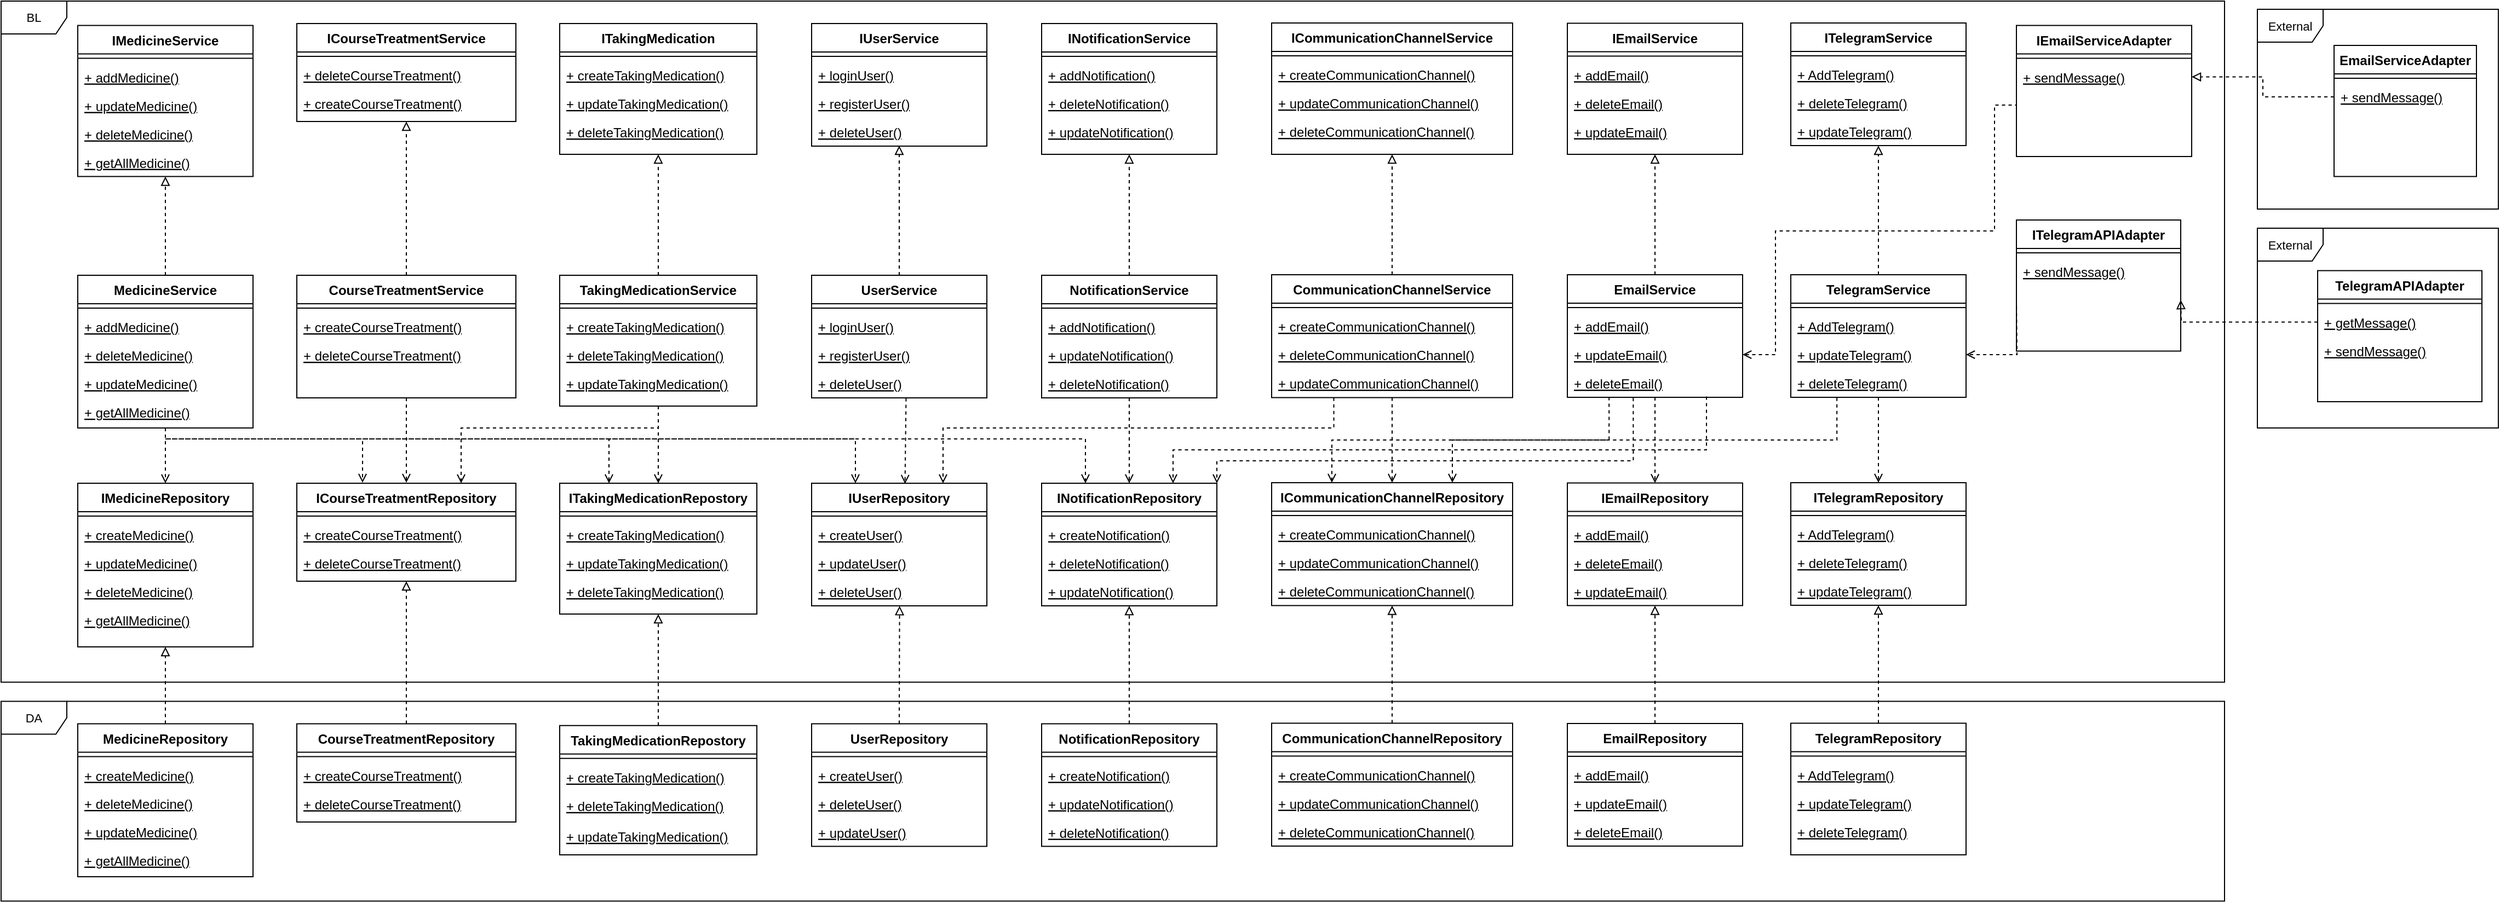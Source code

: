 <mxfile version="23.1.5" type="device">
  <diagram id="C5RBs43oDa-KdzZeNtuy" name="BusinessLogic">
    <mxGraphModel dx="1313" dy="786" grid="1" gridSize="10" guides="1" tooltips="1" connect="1" arrows="1" fold="1" page="1" pageScale="1" pageWidth="1169" pageHeight="827" math="0" shadow="0">
      <root>
        <mxCell id="WIyWlLk6GJQsqaUBKTNV-0" />
        <mxCell id="WIyWlLk6GJQsqaUBKTNV-1" parent="WIyWlLk6GJQsqaUBKTNV-0" />
        <mxCell id="hDQLbbaS15JgVn0vshfj-21" style="edgeStyle=orthogonalEdgeStyle;rounded=0;orthogonalLoop=1;jettySize=auto;html=1;exitX=0.5;exitY=0;exitDx=0;exitDy=0;entryX=0.5;entryY=1;entryDx=0;entryDy=0;dashed=1;endArrow=block;endFill=0;" parent="WIyWlLk6GJQsqaUBKTNV-1" edge="1">
          <mxGeometry relative="1" as="geometry">
            <mxPoint x="1010" y="310" as="targetPoint" />
          </mxGeometry>
        </mxCell>
        <mxCell id="Zz6F_vYYsevLmO8efnMT-0" value="MedicineRepository" style="swimlane;fontStyle=1;align=center;verticalAlign=top;childLayout=stackLayout;horizontal=1;startSize=26;horizontalStack=0;resizeParent=1;resizeLast=0;collapsible=1;marginBottom=0;rounded=0;shadow=0;strokeWidth=1;" parent="WIyWlLk6GJQsqaUBKTNV-1" vertex="1">
          <mxGeometry x="110" y="700.25" width="160" height="139.75" as="geometry">
            <mxRectangle x="130" y="380" width="160" height="26" as="alternateBounds" />
          </mxGeometry>
        </mxCell>
        <mxCell id="Zz6F_vYYsevLmO8efnMT-1" value="" style="line;html=1;strokeWidth=1;align=left;verticalAlign=middle;spacingTop=-1;spacingLeft=3;spacingRight=3;rotatable=0;labelPosition=right;points=[];portConstraint=eastwest;" parent="Zz6F_vYYsevLmO8efnMT-0" vertex="1">
          <mxGeometry y="26" width="160" height="8" as="geometry" />
        </mxCell>
        <mxCell id="Zz6F_vYYsevLmO8efnMT-2" value="+ createMedicine()" style="text;align=left;verticalAlign=top;spacingLeft=4;spacingRight=4;overflow=hidden;rotatable=0;points=[[0,0.5],[1,0.5]];portConstraint=eastwest;fontStyle=4" parent="Zz6F_vYYsevLmO8efnMT-0" vertex="1">
          <mxGeometry y="34" width="160" height="26" as="geometry" />
        </mxCell>
        <mxCell id="Zz6F_vYYsevLmO8efnMT-6" value="UserRepository" style="swimlane;fontStyle=1;align=center;verticalAlign=top;childLayout=stackLayout;horizontal=1;startSize=26;horizontalStack=0;resizeParent=1;resizeLast=0;collapsible=1;marginBottom=0;rounded=0;shadow=0;strokeWidth=1;" parent="WIyWlLk6GJQsqaUBKTNV-1" vertex="1">
          <mxGeometry x="780" y="700.25" width="160" height="112" as="geometry">
            <mxRectangle x="130" y="380" width="160" height="26" as="alternateBounds" />
          </mxGeometry>
        </mxCell>
        <mxCell id="Zz6F_vYYsevLmO8efnMT-7" value="" style="line;html=1;strokeWidth=1;align=left;verticalAlign=middle;spacingTop=-1;spacingLeft=3;spacingRight=3;rotatable=0;labelPosition=right;points=[];portConstraint=eastwest;" parent="Zz6F_vYYsevLmO8efnMT-6" vertex="1">
          <mxGeometry y="26" width="160" height="8" as="geometry" />
        </mxCell>
        <mxCell id="Zz6F_vYYsevLmO8efnMT-8" value="+ createUser()" style="text;align=left;verticalAlign=top;spacingLeft=4;spacingRight=4;overflow=hidden;rotatable=0;points=[[0,0.5],[1,0.5]];portConstraint=eastwest;fontStyle=4" parent="Zz6F_vYYsevLmO8efnMT-6" vertex="1">
          <mxGeometry y="34" width="160" height="26" as="geometry" />
        </mxCell>
        <mxCell id="Zz6F_vYYsevLmO8efnMT-9" value="+ deleteUser()" style="text;align=left;verticalAlign=top;spacingLeft=4;spacingRight=4;overflow=hidden;rotatable=0;points=[[0,0.5],[1,0.5]];portConstraint=eastwest;fontStyle=4" parent="Zz6F_vYYsevLmO8efnMT-6" vertex="1">
          <mxGeometry y="60" width="160" height="26" as="geometry" />
        </mxCell>
        <mxCell id="Zz6F_vYYsevLmO8efnMT-10" value="+ updateUser()" style="text;align=left;verticalAlign=top;spacingLeft=4;spacingRight=4;overflow=hidden;rotatable=0;points=[[0,0.5],[1,0.5]];portConstraint=eastwest;fontStyle=4" parent="Zz6F_vYYsevLmO8efnMT-6" vertex="1">
          <mxGeometry y="86" width="160" height="26" as="geometry" />
        </mxCell>
        <mxCell id="Zz6F_vYYsevLmO8efnMT-11" value="CourseTreatmentRepository" style="swimlane;fontStyle=1;align=center;verticalAlign=top;childLayout=stackLayout;horizontal=1;startSize=26;horizontalStack=0;resizeParent=1;resizeLast=0;collapsible=1;marginBottom=0;rounded=0;shadow=0;strokeWidth=1;" parent="WIyWlLk6GJQsqaUBKTNV-1" vertex="1">
          <mxGeometry x="310" y="700.25" width="200" height="89.75" as="geometry">
            <mxRectangle x="130" y="380" width="160" height="26" as="alternateBounds" />
          </mxGeometry>
        </mxCell>
        <mxCell id="Zz6F_vYYsevLmO8efnMT-12" value="" style="line;html=1;strokeWidth=1;align=left;verticalAlign=middle;spacingTop=-1;spacingLeft=3;spacingRight=3;rotatable=0;labelPosition=right;points=[];portConstraint=eastwest;" parent="Zz6F_vYYsevLmO8efnMT-11" vertex="1">
          <mxGeometry y="26" width="200" height="8" as="geometry" />
        </mxCell>
        <mxCell id="Zz6F_vYYsevLmO8efnMT-13" value="+ createCourseTreatment()" style="text;align=left;verticalAlign=top;spacingLeft=4;spacingRight=4;overflow=hidden;rotatable=0;points=[[0,0.5],[1,0.5]];portConstraint=eastwest;fontStyle=4" parent="Zz6F_vYYsevLmO8efnMT-11" vertex="1">
          <mxGeometry y="34" width="200" height="26" as="geometry" />
        </mxCell>
        <mxCell id="Zz6F_vYYsevLmO8efnMT-14" value="+ deleteCourseTreatment()" style="text;align=left;verticalAlign=top;spacingLeft=4;spacingRight=4;overflow=hidden;rotatable=0;points=[[0,0.5],[1,0.5]];portConstraint=eastwest;fontStyle=4" parent="Zz6F_vYYsevLmO8efnMT-11" vertex="1">
          <mxGeometry y="60" width="200" height="26" as="geometry" />
        </mxCell>
        <mxCell id="Zz6F_vYYsevLmO8efnMT-16" value="TakingMedicationRepostory" style="swimlane;fontStyle=1;align=center;verticalAlign=top;childLayout=stackLayout;horizontal=1;startSize=26;horizontalStack=0;resizeParent=1;resizeLast=0;collapsible=1;marginBottom=0;rounded=0;shadow=0;strokeWidth=1;" parent="WIyWlLk6GJQsqaUBKTNV-1" vertex="1">
          <mxGeometry x="550" y="701.88" width="180" height="118.12" as="geometry">
            <mxRectangle x="130" y="380" width="160" height="26" as="alternateBounds" />
          </mxGeometry>
        </mxCell>
        <mxCell id="Zz6F_vYYsevLmO8efnMT-17" value="" style="line;html=1;strokeWidth=1;align=left;verticalAlign=middle;spacingTop=-1;spacingLeft=3;spacingRight=3;rotatable=0;labelPosition=right;points=[];portConstraint=eastwest;" parent="Zz6F_vYYsevLmO8efnMT-16" vertex="1">
          <mxGeometry y="26" width="180" height="8" as="geometry" />
        </mxCell>
        <mxCell id="Zz6F_vYYsevLmO8efnMT-19" value="+ createTakingMedication()" style="text;align=left;verticalAlign=top;spacingLeft=4;spacingRight=4;overflow=hidden;rotatable=0;points=[[0,0.5],[1,0.5]];portConstraint=eastwest;fontStyle=4" parent="Zz6F_vYYsevLmO8efnMT-16" vertex="1">
          <mxGeometry y="34" width="180" height="26" as="geometry" />
        </mxCell>
        <mxCell id="Zz6F_vYYsevLmO8efnMT-20" value="+ deleteTakingMedication()" style="text;align=left;verticalAlign=top;spacingLeft=4;spacingRight=4;overflow=hidden;rotatable=0;points=[[0,0.5],[1,0.5]];portConstraint=eastwest;fontStyle=4" parent="Zz6F_vYYsevLmO8efnMT-16" vertex="1">
          <mxGeometry y="60" width="180" height="26" as="geometry" />
        </mxCell>
        <mxCell id="Zz6F_vYYsevLmO8efnMT-28" value="DA" style="shape=umlFrame;whiteSpace=wrap;html=1;pointerEvents=0;fontFamily=Helvetica;fontSize=11;fontColor=default;labelBackgroundColor=default;" parent="WIyWlLk6GJQsqaUBKTNV-1" vertex="1">
          <mxGeometry x="40" y="679.75" width="2030" height="182.5" as="geometry" />
        </mxCell>
        <mxCell id="Zz6F_vYYsevLmO8efnMT-29" value="BL" style="shape=umlFrame;whiteSpace=wrap;html=1;pointerEvents=0;fontFamily=Helvetica;fontSize=11;fontColor=default;labelBackgroundColor=default;" parent="WIyWlLk6GJQsqaUBKTNV-1" vertex="1">
          <mxGeometry x="40" y="40" width="2030" height="622.25" as="geometry" />
        </mxCell>
        <mxCell id="huau3pTb8r-ju4itujI7-15" value="NotificationRepository" style="swimlane;fontStyle=1;align=center;verticalAlign=top;childLayout=stackLayout;horizontal=1;startSize=26;horizontalStack=0;resizeParent=1;resizeLast=0;collapsible=1;marginBottom=0;rounded=0;shadow=0;strokeWidth=1;" parent="WIyWlLk6GJQsqaUBKTNV-1" vertex="1">
          <mxGeometry x="990" y="700.25" width="160" height="112" as="geometry">
            <mxRectangle x="130" y="380" width="160" height="26" as="alternateBounds" />
          </mxGeometry>
        </mxCell>
        <mxCell id="huau3pTb8r-ju4itujI7-16" value="" style="line;html=1;strokeWidth=1;align=left;verticalAlign=middle;spacingTop=-1;spacingLeft=3;spacingRight=3;rotatable=0;labelPosition=right;points=[];portConstraint=eastwest;" parent="huau3pTb8r-ju4itujI7-15" vertex="1">
          <mxGeometry y="26" width="160" height="8" as="geometry" />
        </mxCell>
        <mxCell id="huau3pTb8r-ju4itujI7-17" value="+ createNotification()" style="text;align=left;verticalAlign=top;spacingLeft=4;spacingRight=4;overflow=hidden;rotatable=0;points=[[0,0.5],[1,0.5]];portConstraint=eastwest;fontStyle=4" parent="huau3pTb8r-ju4itujI7-15" vertex="1">
          <mxGeometry y="34" width="160" height="26" as="geometry" />
        </mxCell>
        <mxCell id="_7EEQOgVfspGZ1nwOiUx-171" value="+ updateNotification()" style="text;align=left;verticalAlign=top;spacingLeft=4;spacingRight=4;overflow=hidden;rotatable=0;points=[[0,0.5],[1,0.5]];portConstraint=eastwest;fontStyle=4" vertex="1" parent="huau3pTb8r-ju4itujI7-15">
          <mxGeometry y="60" width="160" height="26" as="geometry" />
        </mxCell>
        <mxCell id="_7EEQOgVfspGZ1nwOiUx-172" value="+ deleteNotification()" style="text;align=left;verticalAlign=top;spacingLeft=4;spacingRight=4;overflow=hidden;rotatable=0;points=[[0,0.5],[1,0.5]];portConstraint=eastwest;fontStyle=4" vertex="1" parent="huau3pTb8r-ju4itujI7-15">
          <mxGeometry y="86" width="160" height="26" as="geometry" />
        </mxCell>
        <mxCell id="_7EEQOgVfspGZ1nwOiUx-4" value="CommunicationChannelRepository" style="swimlane;fontStyle=1;align=center;verticalAlign=top;childLayout=stackLayout;horizontal=1;startSize=26;horizontalStack=0;resizeParent=1;resizeLast=0;collapsible=1;marginBottom=0;rounded=0;shadow=0;strokeWidth=1;" vertex="1" parent="WIyWlLk6GJQsqaUBKTNV-1">
          <mxGeometry x="1200" y="699.75" width="220" height="112.25" as="geometry">
            <mxRectangle x="130" y="380" width="160" height="26" as="alternateBounds" />
          </mxGeometry>
        </mxCell>
        <mxCell id="_7EEQOgVfspGZ1nwOiUx-5" value="" style="line;html=1;strokeWidth=1;align=left;verticalAlign=middle;spacingTop=-1;spacingLeft=3;spacingRight=3;rotatable=0;labelPosition=right;points=[];portConstraint=eastwest;" vertex="1" parent="_7EEQOgVfspGZ1nwOiUx-4">
          <mxGeometry y="26" width="220" height="8" as="geometry" />
        </mxCell>
        <mxCell id="_7EEQOgVfspGZ1nwOiUx-6" value="+ createCommunicationChannel()" style="text;align=left;verticalAlign=top;spacingLeft=4;spacingRight=4;overflow=hidden;rotatable=0;points=[[0,0.5],[1,0.5]];portConstraint=eastwest;fontStyle=4" vertex="1" parent="_7EEQOgVfspGZ1nwOiUx-4">
          <mxGeometry y="34" width="220" height="26" as="geometry" />
        </mxCell>
        <mxCell id="_7EEQOgVfspGZ1nwOiUx-173" value="+ updateCommunicationChannel()" style="text;align=left;verticalAlign=top;spacingLeft=4;spacingRight=4;overflow=hidden;rotatable=0;points=[[0,0.5],[1,0.5]];portConstraint=eastwest;fontStyle=4" vertex="1" parent="_7EEQOgVfspGZ1nwOiUx-4">
          <mxGeometry y="60" width="220" height="26" as="geometry" />
        </mxCell>
        <mxCell id="_7EEQOgVfspGZ1nwOiUx-174" value="+ deleteCommunicationChannel()" style="text;align=left;verticalAlign=top;spacingLeft=4;spacingRight=4;overflow=hidden;rotatable=0;points=[[0,0.5],[1,0.5]];portConstraint=eastwest;fontStyle=4" vertex="1" parent="_7EEQOgVfspGZ1nwOiUx-4">
          <mxGeometry y="86" width="220" height="26" as="geometry" />
        </mxCell>
        <mxCell id="_7EEQOgVfspGZ1nwOiUx-8" value="EmailRepository" style="swimlane;fontStyle=1;align=center;verticalAlign=top;childLayout=stackLayout;horizontal=1;startSize=26;horizontalStack=0;resizeParent=1;resizeLast=0;collapsible=1;marginBottom=0;rounded=0;shadow=0;strokeWidth=1;" vertex="1" parent="WIyWlLk6GJQsqaUBKTNV-1">
          <mxGeometry x="1470" y="700" width="160" height="112" as="geometry">
            <mxRectangle x="130" y="380" width="160" height="26" as="alternateBounds" />
          </mxGeometry>
        </mxCell>
        <mxCell id="_7EEQOgVfspGZ1nwOiUx-9" value="" style="line;html=1;strokeWidth=1;align=left;verticalAlign=middle;spacingTop=-1;spacingLeft=3;spacingRight=3;rotatable=0;labelPosition=right;points=[];portConstraint=eastwest;" vertex="1" parent="_7EEQOgVfspGZ1nwOiUx-8">
          <mxGeometry y="26" width="160" height="8" as="geometry" />
        </mxCell>
        <mxCell id="_7EEQOgVfspGZ1nwOiUx-10" value="+ addEmail()" style="text;align=left;verticalAlign=top;spacingLeft=4;spacingRight=4;overflow=hidden;rotatable=0;points=[[0,0.5],[1,0.5]];portConstraint=eastwest;fontStyle=4" vertex="1" parent="_7EEQOgVfspGZ1nwOiUx-8">
          <mxGeometry y="34" width="160" height="26" as="geometry" />
        </mxCell>
        <mxCell id="_7EEQOgVfspGZ1nwOiUx-240" value="+ updateEmail()" style="text;align=left;verticalAlign=top;spacingLeft=4;spacingRight=4;overflow=hidden;rotatable=0;points=[[0,0.5],[1,0.5]];portConstraint=eastwest;fontStyle=4" vertex="1" parent="_7EEQOgVfspGZ1nwOiUx-8">
          <mxGeometry y="60" width="160" height="26" as="geometry" />
        </mxCell>
        <mxCell id="_7EEQOgVfspGZ1nwOiUx-241" value="+ deleteEmail()" style="text;align=left;verticalAlign=top;spacingLeft=4;spacingRight=4;overflow=hidden;rotatable=0;points=[[0,0.5],[1,0.5]];portConstraint=eastwest;fontStyle=4" vertex="1" parent="_7EEQOgVfspGZ1nwOiUx-8">
          <mxGeometry y="86" width="160" height="26" as="geometry" />
        </mxCell>
        <mxCell id="_7EEQOgVfspGZ1nwOiUx-11" value="TelegramRepository&#xa;" style="swimlane;fontStyle=1;align=center;verticalAlign=top;childLayout=stackLayout;horizontal=1;startSize=26;horizontalStack=0;resizeParent=1;resizeLast=0;collapsible=1;marginBottom=0;rounded=0;shadow=0;strokeWidth=1;" vertex="1" parent="WIyWlLk6GJQsqaUBKTNV-1">
          <mxGeometry x="1674" y="699.75" width="160" height="120.25" as="geometry">
            <mxRectangle x="130" y="380" width="160" height="26" as="alternateBounds" />
          </mxGeometry>
        </mxCell>
        <mxCell id="_7EEQOgVfspGZ1nwOiUx-12" value="" style="line;html=1;strokeWidth=1;align=left;verticalAlign=middle;spacingTop=-1;spacingLeft=3;spacingRight=3;rotatable=0;labelPosition=right;points=[];portConstraint=eastwest;" vertex="1" parent="_7EEQOgVfspGZ1nwOiUx-11">
          <mxGeometry y="26" width="160" height="8" as="geometry" />
        </mxCell>
        <mxCell id="_7EEQOgVfspGZ1nwOiUx-13" value="+ AddTelegram()" style="text;align=left;verticalAlign=top;spacingLeft=4;spacingRight=4;overflow=hidden;rotatable=0;points=[[0,0.5],[1,0.5]];portConstraint=eastwest;fontStyle=4" vertex="1" parent="_7EEQOgVfspGZ1nwOiUx-11">
          <mxGeometry y="34" width="160" height="26" as="geometry" />
        </mxCell>
        <mxCell id="_7EEQOgVfspGZ1nwOiUx-242" value="+ updateTelegram()" style="text;align=left;verticalAlign=top;spacingLeft=4;spacingRight=4;overflow=hidden;rotatable=0;points=[[0,0.5],[1,0.5]];portConstraint=eastwest;fontStyle=4" vertex="1" parent="_7EEQOgVfspGZ1nwOiUx-11">
          <mxGeometry y="60" width="160" height="26" as="geometry" />
        </mxCell>
        <mxCell id="_7EEQOgVfspGZ1nwOiUx-243" value="+ deleteTelegram()" style="text;align=left;verticalAlign=top;spacingLeft=4;spacingRight=4;overflow=hidden;rotatable=0;points=[[0,0.5],[1,0.5]];portConstraint=eastwest;fontStyle=4" vertex="1" parent="_7EEQOgVfspGZ1nwOiUx-11">
          <mxGeometry y="86" width="160" height="26" as="geometry" />
        </mxCell>
        <mxCell id="_7EEQOgVfspGZ1nwOiUx-45" value="IMedicineRepository" style="swimlane;fontStyle=1;align=center;verticalAlign=top;childLayout=stackLayout;horizontal=1;startSize=26;horizontalStack=0;resizeParent=1;resizeLast=0;collapsible=1;marginBottom=0;rounded=0;shadow=0;strokeWidth=1;" vertex="1" parent="WIyWlLk6GJQsqaUBKTNV-1">
          <mxGeometry x="110" y="480.5" width="160" height="149.5" as="geometry">
            <mxRectangle x="130" y="380" width="160" height="26" as="alternateBounds" />
          </mxGeometry>
        </mxCell>
        <mxCell id="_7EEQOgVfspGZ1nwOiUx-46" value="" style="line;html=1;strokeWidth=1;align=left;verticalAlign=middle;spacingTop=-1;spacingLeft=3;spacingRight=3;rotatable=0;labelPosition=right;points=[];portConstraint=eastwest;" vertex="1" parent="_7EEQOgVfspGZ1nwOiUx-45">
          <mxGeometry y="26" width="160" height="8" as="geometry" />
        </mxCell>
        <mxCell id="_7EEQOgVfspGZ1nwOiUx-176" value="+ createMedicine()" style="text;align=left;verticalAlign=top;spacingLeft=4;spacingRight=4;overflow=hidden;rotatable=0;points=[[0,0.5],[1,0.5]];portConstraint=eastwest;fontStyle=4" vertex="1" parent="_7EEQOgVfspGZ1nwOiUx-45">
          <mxGeometry y="34" width="160" height="26" as="geometry" />
        </mxCell>
        <mxCell id="_7EEQOgVfspGZ1nwOiUx-178" value="+ updateMedicine()" style="text;align=left;verticalAlign=top;spacingLeft=4;spacingRight=4;overflow=hidden;rotatable=0;points=[[0,0.5],[1,0.5]];portConstraint=eastwest;fontStyle=4" vertex="1" parent="_7EEQOgVfspGZ1nwOiUx-45">
          <mxGeometry y="60" width="160" height="26" as="geometry" />
        </mxCell>
        <mxCell id="_7EEQOgVfspGZ1nwOiUx-177" value="+ deleteMedicine()" style="text;align=left;verticalAlign=top;spacingLeft=4;spacingRight=4;overflow=hidden;rotatable=0;points=[[0,0.5],[1,0.5]];portConstraint=eastwest;fontStyle=4" vertex="1" parent="_7EEQOgVfspGZ1nwOiUx-45">
          <mxGeometry y="86" width="160" height="26" as="geometry" />
        </mxCell>
        <mxCell id="_7EEQOgVfspGZ1nwOiUx-298" value="+ getAllMedicine()" style="text;align=left;verticalAlign=top;spacingLeft=4;spacingRight=4;overflow=hidden;rotatable=0;points=[[0,0.5],[1,0.5]];portConstraint=eastwest;fontStyle=4" vertex="1" parent="_7EEQOgVfspGZ1nwOiUx-45">
          <mxGeometry y="112" width="160" height="26" as="geometry" />
        </mxCell>
        <mxCell id="_7EEQOgVfspGZ1nwOiUx-48" value="IUserRepository" style="swimlane;fontStyle=1;align=center;verticalAlign=top;childLayout=stackLayout;horizontal=1;startSize=26;horizontalStack=0;resizeParent=1;resizeLast=0;collapsible=1;marginBottom=0;rounded=0;shadow=0;strokeWidth=1;" vertex="1" parent="WIyWlLk6GJQsqaUBKTNV-1">
          <mxGeometry x="780" y="480.5" width="160" height="112" as="geometry">
            <mxRectangle x="130" y="380" width="160" height="26" as="alternateBounds" />
          </mxGeometry>
        </mxCell>
        <mxCell id="_7EEQOgVfspGZ1nwOiUx-49" value="" style="line;html=1;strokeWidth=1;align=left;verticalAlign=middle;spacingTop=-1;spacingLeft=3;spacingRight=3;rotatable=0;labelPosition=right;points=[];portConstraint=eastwest;" vertex="1" parent="_7EEQOgVfspGZ1nwOiUx-48">
          <mxGeometry y="26" width="160" height="8" as="geometry" />
        </mxCell>
        <mxCell id="_7EEQOgVfspGZ1nwOiUx-188" value="+ createUser()" style="text;align=left;verticalAlign=top;spacingLeft=4;spacingRight=4;overflow=hidden;rotatable=0;points=[[0,0.5],[1,0.5]];portConstraint=eastwest;fontStyle=4" vertex="1" parent="_7EEQOgVfspGZ1nwOiUx-48">
          <mxGeometry y="34" width="160" height="26" as="geometry" />
        </mxCell>
        <mxCell id="_7EEQOgVfspGZ1nwOiUx-190" value="+ updateUser()" style="text;align=left;verticalAlign=top;spacingLeft=4;spacingRight=4;overflow=hidden;rotatable=0;points=[[0,0.5],[1,0.5]];portConstraint=eastwest;fontStyle=4" vertex="1" parent="_7EEQOgVfspGZ1nwOiUx-48">
          <mxGeometry y="60" width="160" height="26" as="geometry" />
        </mxCell>
        <mxCell id="_7EEQOgVfspGZ1nwOiUx-189" value="+ deleteUser()" style="text;align=left;verticalAlign=top;spacingLeft=4;spacingRight=4;overflow=hidden;rotatable=0;points=[[0,0.5],[1,0.5]];portConstraint=eastwest;fontStyle=4" vertex="1" parent="_7EEQOgVfspGZ1nwOiUx-48">
          <mxGeometry y="86" width="160" height="26" as="geometry" />
        </mxCell>
        <mxCell id="_7EEQOgVfspGZ1nwOiUx-53" value="ICourseTreatmentRepository" style="swimlane;fontStyle=1;align=center;verticalAlign=top;childLayout=stackLayout;horizontal=1;startSize=26;horizontalStack=0;resizeParent=1;resizeLast=0;collapsible=1;marginBottom=0;rounded=0;shadow=0;strokeWidth=1;" vertex="1" parent="WIyWlLk6GJQsqaUBKTNV-1">
          <mxGeometry x="310" y="480.5" width="200" height="89.5" as="geometry">
            <mxRectangle x="130" y="380" width="160" height="26" as="alternateBounds" />
          </mxGeometry>
        </mxCell>
        <mxCell id="_7EEQOgVfspGZ1nwOiUx-54" value="" style="line;html=1;strokeWidth=1;align=left;verticalAlign=middle;spacingTop=-1;spacingLeft=3;spacingRight=3;rotatable=0;labelPosition=right;points=[];portConstraint=eastwest;" vertex="1" parent="_7EEQOgVfspGZ1nwOiUx-53">
          <mxGeometry y="26" width="200" height="8" as="geometry" />
        </mxCell>
        <mxCell id="_7EEQOgVfspGZ1nwOiUx-179" value="+ createCourseTreatment()" style="text;align=left;verticalAlign=top;spacingLeft=4;spacingRight=4;overflow=hidden;rotatable=0;points=[[0,0.5],[1,0.5]];portConstraint=eastwest;fontStyle=4" vertex="1" parent="_7EEQOgVfspGZ1nwOiUx-53">
          <mxGeometry y="34" width="200" height="26" as="geometry" />
        </mxCell>
        <mxCell id="_7EEQOgVfspGZ1nwOiUx-180" value="+ deleteCourseTreatment()" style="text;align=left;verticalAlign=top;spacingLeft=4;spacingRight=4;overflow=hidden;rotatable=0;points=[[0,0.5],[1,0.5]];portConstraint=eastwest;fontStyle=4" vertex="1" parent="_7EEQOgVfspGZ1nwOiUx-53">
          <mxGeometry y="60" width="200" height="26" as="geometry" />
        </mxCell>
        <mxCell id="_7EEQOgVfspGZ1nwOiUx-58" value="ITakingMedicationRepostory" style="swimlane;fontStyle=1;align=center;verticalAlign=top;childLayout=stackLayout;horizontal=1;startSize=26;horizontalStack=0;resizeParent=1;resizeLast=0;collapsible=1;marginBottom=0;rounded=0;shadow=0;strokeWidth=1;" vertex="1" parent="WIyWlLk6GJQsqaUBKTNV-1">
          <mxGeometry x="550" y="480.5" width="180" height="119.5" as="geometry">
            <mxRectangle x="130" y="380" width="160" height="26" as="alternateBounds" />
          </mxGeometry>
        </mxCell>
        <mxCell id="_7EEQOgVfspGZ1nwOiUx-59" value="" style="line;html=1;strokeWidth=1;align=left;verticalAlign=middle;spacingTop=-1;spacingLeft=3;spacingRight=3;rotatable=0;labelPosition=right;points=[];portConstraint=eastwest;" vertex="1" parent="_7EEQOgVfspGZ1nwOiUx-58">
          <mxGeometry y="26" width="180" height="8" as="geometry" />
        </mxCell>
        <mxCell id="_7EEQOgVfspGZ1nwOiUx-182" value="+ createTakingMedication()" style="text;align=left;verticalAlign=top;spacingLeft=4;spacingRight=4;overflow=hidden;rotatable=0;points=[[0,0.5],[1,0.5]];portConstraint=eastwest;fontStyle=4" vertex="1" parent="_7EEQOgVfspGZ1nwOiUx-58">
          <mxGeometry y="34" width="180" height="26" as="geometry" />
        </mxCell>
        <mxCell id="_7EEQOgVfspGZ1nwOiUx-184" value="+ updateTakingMedication()" style="text;align=left;verticalAlign=top;spacingLeft=4;spacingRight=4;overflow=hidden;rotatable=0;points=[[0,0.5],[1,0.5]];portConstraint=eastwest;fontStyle=4" vertex="1" parent="_7EEQOgVfspGZ1nwOiUx-58">
          <mxGeometry y="60" width="180" height="26" as="geometry" />
        </mxCell>
        <mxCell id="_7EEQOgVfspGZ1nwOiUx-183" value="+ deleteTakingMedication()" style="text;align=left;verticalAlign=top;spacingLeft=4;spacingRight=4;overflow=hidden;rotatable=0;points=[[0,0.5],[1,0.5]];portConstraint=eastwest;fontStyle=4" vertex="1" parent="_7EEQOgVfspGZ1nwOiUx-58">
          <mxGeometry y="86" width="180" height="26" as="geometry" />
        </mxCell>
        <mxCell id="_7EEQOgVfspGZ1nwOiUx-64" value="INotificationRepository" style="swimlane;fontStyle=1;align=center;verticalAlign=top;childLayout=stackLayout;horizontal=1;startSize=26;horizontalStack=0;resizeParent=1;resizeLast=0;collapsible=1;marginBottom=0;rounded=0;shadow=0;strokeWidth=1;" vertex="1" parent="WIyWlLk6GJQsqaUBKTNV-1">
          <mxGeometry x="990" y="480.5" width="160" height="112" as="geometry">
            <mxRectangle x="130" y="380" width="160" height="26" as="alternateBounds" />
          </mxGeometry>
        </mxCell>
        <mxCell id="_7EEQOgVfspGZ1nwOiUx-65" value="" style="line;html=1;strokeWidth=1;align=left;verticalAlign=middle;spacingTop=-1;spacingLeft=3;spacingRight=3;rotatable=0;labelPosition=right;points=[];portConstraint=eastwest;" vertex="1" parent="_7EEQOgVfspGZ1nwOiUx-64">
          <mxGeometry y="26" width="160" height="8" as="geometry" />
        </mxCell>
        <mxCell id="_7EEQOgVfspGZ1nwOiUx-191" value="+ createNotification()" style="text;align=left;verticalAlign=top;spacingLeft=4;spacingRight=4;overflow=hidden;rotatable=0;points=[[0,0.5],[1,0.5]];portConstraint=eastwest;fontStyle=4" vertex="1" parent="_7EEQOgVfspGZ1nwOiUx-64">
          <mxGeometry y="34" width="160" height="26" as="geometry" />
        </mxCell>
        <mxCell id="_7EEQOgVfspGZ1nwOiUx-193" value="+ deleteNotification()" style="text;align=left;verticalAlign=top;spacingLeft=4;spacingRight=4;overflow=hidden;rotatable=0;points=[[0,0.5],[1,0.5]];portConstraint=eastwest;fontStyle=4" vertex="1" parent="_7EEQOgVfspGZ1nwOiUx-64">
          <mxGeometry y="60" width="160" height="26" as="geometry" />
        </mxCell>
        <mxCell id="_7EEQOgVfspGZ1nwOiUx-192" value="+ updateNotification()" style="text;align=left;verticalAlign=top;spacingLeft=4;spacingRight=4;overflow=hidden;rotatable=0;points=[[0,0.5],[1,0.5]];portConstraint=eastwest;fontStyle=4" vertex="1" parent="_7EEQOgVfspGZ1nwOiUx-64">
          <mxGeometry y="86" width="160" height="26" as="geometry" />
        </mxCell>
        <mxCell id="_7EEQOgVfspGZ1nwOiUx-67" value="ICommunicationChannelRepository" style="swimlane;fontStyle=1;align=center;verticalAlign=top;childLayout=stackLayout;horizontal=1;startSize=26;horizontalStack=0;resizeParent=1;resizeLast=0;collapsible=1;marginBottom=0;rounded=0;shadow=0;strokeWidth=1;" vertex="1" parent="WIyWlLk6GJQsqaUBKTNV-1">
          <mxGeometry x="1200" y="480" width="220" height="112.25" as="geometry">
            <mxRectangle x="130" y="380" width="160" height="26" as="alternateBounds" />
          </mxGeometry>
        </mxCell>
        <mxCell id="_7EEQOgVfspGZ1nwOiUx-68" value="" style="line;html=1;strokeWidth=1;align=left;verticalAlign=middle;spacingTop=-1;spacingLeft=3;spacingRight=3;rotatable=0;labelPosition=right;points=[];portConstraint=eastwest;" vertex="1" parent="_7EEQOgVfspGZ1nwOiUx-67">
          <mxGeometry y="26" width="220" height="8" as="geometry" />
        </mxCell>
        <mxCell id="_7EEQOgVfspGZ1nwOiUx-194" value="+ createCommunicationChannel()" style="text;align=left;verticalAlign=top;spacingLeft=4;spacingRight=4;overflow=hidden;rotatable=0;points=[[0,0.5],[1,0.5]];portConstraint=eastwest;fontStyle=4" vertex="1" parent="_7EEQOgVfspGZ1nwOiUx-67">
          <mxGeometry y="34" width="220" height="26" as="geometry" />
        </mxCell>
        <mxCell id="_7EEQOgVfspGZ1nwOiUx-195" value="+ updateCommunicationChannel()" style="text;align=left;verticalAlign=top;spacingLeft=4;spacingRight=4;overflow=hidden;rotatable=0;points=[[0,0.5],[1,0.5]];portConstraint=eastwest;fontStyle=4" vertex="1" parent="_7EEQOgVfspGZ1nwOiUx-67">
          <mxGeometry y="60" width="220" height="26" as="geometry" />
        </mxCell>
        <mxCell id="_7EEQOgVfspGZ1nwOiUx-196" value="+ deleteCommunicationChannel()" style="text;align=left;verticalAlign=top;spacingLeft=4;spacingRight=4;overflow=hidden;rotatable=0;points=[[0,0.5],[1,0.5]];portConstraint=eastwest;fontStyle=4" vertex="1" parent="_7EEQOgVfspGZ1nwOiUx-67">
          <mxGeometry y="86" width="220" height="26" as="geometry" />
        </mxCell>
        <mxCell id="_7EEQOgVfspGZ1nwOiUx-70" value="IEmailRepository" style="swimlane;fontStyle=1;align=center;verticalAlign=top;childLayout=stackLayout;horizontal=1;startSize=26;horizontalStack=0;resizeParent=1;resizeLast=0;collapsible=1;marginBottom=0;rounded=0;shadow=0;strokeWidth=1;" vertex="1" parent="WIyWlLk6GJQsqaUBKTNV-1">
          <mxGeometry x="1470" y="480.25" width="160" height="112" as="geometry">
            <mxRectangle x="130" y="380" width="160" height="26" as="alternateBounds" />
          </mxGeometry>
        </mxCell>
        <mxCell id="_7EEQOgVfspGZ1nwOiUx-71" value="" style="line;html=1;strokeWidth=1;align=left;verticalAlign=middle;spacingTop=-1;spacingLeft=3;spacingRight=3;rotatable=0;labelPosition=right;points=[];portConstraint=eastwest;" vertex="1" parent="_7EEQOgVfspGZ1nwOiUx-70">
          <mxGeometry y="26" width="160" height="8" as="geometry" />
        </mxCell>
        <mxCell id="_7EEQOgVfspGZ1nwOiUx-244" value="+ addEmail()" style="text;align=left;verticalAlign=top;spacingLeft=4;spacingRight=4;overflow=hidden;rotatable=0;points=[[0,0.5],[1,0.5]];portConstraint=eastwest;fontStyle=4" vertex="1" parent="_7EEQOgVfspGZ1nwOiUx-70">
          <mxGeometry y="34" width="160" height="26" as="geometry" />
        </mxCell>
        <mxCell id="_7EEQOgVfspGZ1nwOiUx-246" value="+ deleteEmail()" style="text;align=left;verticalAlign=top;spacingLeft=4;spacingRight=4;overflow=hidden;rotatable=0;points=[[0,0.5],[1,0.5]];portConstraint=eastwest;fontStyle=4" vertex="1" parent="_7EEQOgVfspGZ1nwOiUx-70">
          <mxGeometry y="60" width="160" height="26" as="geometry" />
        </mxCell>
        <mxCell id="_7EEQOgVfspGZ1nwOiUx-245" value="+ updateEmail()" style="text;align=left;verticalAlign=top;spacingLeft=4;spacingRight=4;overflow=hidden;rotatable=0;points=[[0,0.5],[1,0.5]];portConstraint=eastwest;fontStyle=4" vertex="1" parent="_7EEQOgVfspGZ1nwOiUx-70">
          <mxGeometry y="86" width="160" height="26" as="geometry" />
        </mxCell>
        <mxCell id="_7EEQOgVfspGZ1nwOiUx-73" value="ITelegramRepository&#xa;" style="swimlane;fontStyle=1;align=center;verticalAlign=top;childLayout=stackLayout;horizontal=1;startSize=26;horizontalStack=0;resizeParent=1;resizeLast=0;collapsible=1;marginBottom=0;rounded=0;shadow=0;strokeWidth=1;" vertex="1" parent="WIyWlLk6GJQsqaUBKTNV-1">
          <mxGeometry x="1674" y="480" width="160" height="112" as="geometry">
            <mxRectangle x="130" y="380" width="160" height="26" as="alternateBounds" />
          </mxGeometry>
        </mxCell>
        <mxCell id="_7EEQOgVfspGZ1nwOiUx-74" value="" style="line;html=1;strokeWidth=1;align=left;verticalAlign=middle;spacingTop=-1;spacingLeft=3;spacingRight=3;rotatable=0;labelPosition=right;points=[];portConstraint=eastwest;" vertex="1" parent="_7EEQOgVfspGZ1nwOiUx-73">
          <mxGeometry y="26" width="160" height="8" as="geometry" />
        </mxCell>
        <mxCell id="_7EEQOgVfspGZ1nwOiUx-247" value="+ AddTelegram()" style="text;align=left;verticalAlign=top;spacingLeft=4;spacingRight=4;overflow=hidden;rotatable=0;points=[[0,0.5],[1,0.5]];portConstraint=eastwest;fontStyle=4" vertex="1" parent="_7EEQOgVfspGZ1nwOiUx-73">
          <mxGeometry y="34" width="160" height="26" as="geometry" />
        </mxCell>
        <mxCell id="_7EEQOgVfspGZ1nwOiUx-249" value="+ deleteTelegram()" style="text;align=left;verticalAlign=top;spacingLeft=4;spacingRight=4;overflow=hidden;rotatable=0;points=[[0,0.5],[1,0.5]];portConstraint=eastwest;fontStyle=4" vertex="1" parent="_7EEQOgVfspGZ1nwOiUx-73">
          <mxGeometry y="60" width="160" height="26" as="geometry" />
        </mxCell>
        <mxCell id="_7EEQOgVfspGZ1nwOiUx-248" value="+ updateTelegram()" style="text;align=left;verticalAlign=top;spacingLeft=4;spacingRight=4;overflow=hidden;rotatable=0;points=[[0,0.5],[1,0.5]];portConstraint=eastwest;fontStyle=4" vertex="1" parent="_7EEQOgVfspGZ1nwOiUx-73">
          <mxGeometry y="86" width="160" height="26" as="geometry" />
        </mxCell>
        <mxCell id="_7EEQOgVfspGZ1nwOiUx-76" value="" style="endArrow=block;html=1;rounded=0;dashed=1;exitX=0.5;exitY=0;exitDx=0;exitDy=0;entryX=0.5;entryY=1;entryDx=0;entryDy=0;endFill=0;" edge="1" parent="WIyWlLk6GJQsqaUBKTNV-1" source="Zz6F_vYYsevLmO8efnMT-16" target="_7EEQOgVfspGZ1nwOiUx-58">
          <mxGeometry width="50" height="50" relative="1" as="geometry">
            <mxPoint x="590" y="630" as="sourcePoint" />
            <mxPoint x="640" y="620" as="targetPoint" />
          </mxGeometry>
        </mxCell>
        <mxCell id="_7EEQOgVfspGZ1nwOiUx-77" value="" style="endArrow=block;html=1;rounded=0;dashed=1;entryX=0.5;entryY=1;entryDx=0;entryDy=0;exitX=0.5;exitY=0;exitDx=0;exitDy=0;endFill=0;" edge="1" parent="WIyWlLk6GJQsqaUBKTNV-1" source="Zz6F_vYYsevLmO8efnMT-11" target="_7EEQOgVfspGZ1nwOiUx-53">
          <mxGeometry width="50" height="50" relative="1" as="geometry">
            <mxPoint x="650" y="712" as="sourcePoint" />
            <mxPoint x="650" y="630" as="targetPoint" />
          </mxGeometry>
        </mxCell>
        <mxCell id="_7EEQOgVfspGZ1nwOiUx-78" value="" style="endArrow=block;html=1;rounded=0;dashed=1;entryX=0.5;entryY=1;entryDx=0;entryDy=0;exitX=0.5;exitY=0;exitDx=0;exitDy=0;endFill=0;" edge="1" parent="WIyWlLk6GJQsqaUBKTNV-1" source="Zz6F_vYYsevLmO8efnMT-0" target="_7EEQOgVfspGZ1nwOiUx-45">
          <mxGeometry width="50" height="50" relative="1" as="geometry">
            <mxPoint x="420" y="710" as="sourcePoint" />
            <mxPoint x="420" y="603" as="targetPoint" />
          </mxGeometry>
        </mxCell>
        <mxCell id="_7EEQOgVfspGZ1nwOiUx-79" value="" style="endArrow=block;html=1;rounded=0;dashed=1;exitX=0.5;exitY=0;exitDx=0;exitDy=0;entryX=0.502;entryY=1.003;entryDx=0;entryDy=0;entryPerimeter=0;endFill=0;" edge="1" parent="WIyWlLk6GJQsqaUBKTNV-1" source="Zz6F_vYYsevLmO8efnMT-6" target="_7EEQOgVfspGZ1nwOiUx-189">
          <mxGeometry width="50" height="50" relative="1" as="geometry">
            <mxPoint x="430" y="720" as="sourcePoint" />
            <mxPoint x="860" y="600" as="targetPoint" />
          </mxGeometry>
        </mxCell>
        <mxCell id="_7EEQOgVfspGZ1nwOiUx-80" value="" style="endArrow=block;html=1;rounded=0;dashed=1;exitX=0.5;exitY=0;exitDx=0;exitDy=0;entryX=0.5;entryY=1;entryDx=0;entryDy=0;endFill=0;" edge="1" parent="WIyWlLk6GJQsqaUBKTNV-1" source="huau3pTb8r-ju4itujI7-15" target="_7EEQOgVfspGZ1nwOiUx-64">
          <mxGeometry width="50" height="50" relative="1" as="geometry">
            <mxPoint x="870" y="710" as="sourcePoint" />
            <mxPoint x="870" y="603" as="targetPoint" />
          </mxGeometry>
        </mxCell>
        <mxCell id="_7EEQOgVfspGZ1nwOiUx-81" value="" style="endArrow=block;html=1;rounded=0;dashed=1;exitX=0.5;exitY=0;exitDx=0;exitDy=0;entryX=0.5;entryY=1;entryDx=0;entryDy=0;endFill=0;" edge="1" parent="WIyWlLk6GJQsqaUBKTNV-1" source="_7EEQOgVfspGZ1nwOiUx-4" target="_7EEQOgVfspGZ1nwOiUx-67">
          <mxGeometry width="50" height="50" relative="1" as="geometry">
            <mxPoint x="880" y="720" as="sourcePoint" />
            <mxPoint x="880" y="613" as="targetPoint" />
          </mxGeometry>
        </mxCell>
        <mxCell id="_7EEQOgVfspGZ1nwOiUx-82" value="" style="endArrow=block;html=1;rounded=0;dashed=1;exitX=0.5;exitY=0;exitDx=0;exitDy=0;entryX=0.5;entryY=1;entryDx=0;entryDy=0;endFill=0;" edge="1" parent="WIyWlLk6GJQsqaUBKTNV-1" source="_7EEQOgVfspGZ1nwOiUx-8" target="_7EEQOgVfspGZ1nwOiUx-70">
          <mxGeometry width="50" height="50" relative="1" as="geometry">
            <mxPoint x="1320" y="710" as="sourcePoint" />
            <mxPoint x="1320" y="602" as="targetPoint" />
          </mxGeometry>
        </mxCell>
        <mxCell id="_7EEQOgVfspGZ1nwOiUx-83" value="" style="endArrow=block;html=1;rounded=0;dashed=1;exitX=0.5;exitY=0;exitDx=0;exitDy=0;entryX=0.5;entryY=1;entryDx=0;entryDy=0;endFill=0;" edge="1" parent="WIyWlLk6GJQsqaUBKTNV-1" source="_7EEQOgVfspGZ1nwOiUx-11" target="_7EEQOgVfspGZ1nwOiUx-73">
          <mxGeometry width="50" height="50" relative="1" as="geometry">
            <mxPoint x="1330" y="720" as="sourcePoint" />
            <mxPoint x="1330" y="612" as="targetPoint" />
          </mxGeometry>
        </mxCell>
        <mxCell id="_7EEQOgVfspGZ1nwOiUx-84" value="MedicineService" style="swimlane;fontStyle=1;align=center;verticalAlign=top;childLayout=stackLayout;horizontal=1;startSize=26;horizontalStack=0;resizeParent=1;resizeLast=0;collapsible=1;marginBottom=0;rounded=0;shadow=0;strokeWidth=1;" vertex="1" parent="WIyWlLk6GJQsqaUBKTNV-1">
          <mxGeometry x="110" y="290.5" width="160" height="139.5" as="geometry">
            <mxRectangle x="130" y="380" width="160" height="26" as="alternateBounds" />
          </mxGeometry>
        </mxCell>
        <mxCell id="_7EEQOgVfspGZ1nwOiUx-85" value="" style="line;html=1;strokeWidth=1;align=left;verticalAlign=middle;spacingTop=-1;spacingLeft=3;spacingRight=3;rotatable=0;labelPosition=right;points=[];portConstraint=eastwest;" vertex="1" parent="_7EEQOgVfspGZ1nwOiUx-84">
          <mxGeometry y="26" width="160" height="8" as="geometry" />
        </mxCell>
        <mxCell id="_7EEQOgVfspGZ1nwOiUx-197" value="+ addMedicine()" style="text;align=left;verticalAlign=top;spacingLeft=4;spacingRight=4;overflow=hidden;rotatable=0;points=[[0,0.5],[1,0.5]];portConstraint=eastwest;fontStyle=4" vertex="1" parent="_7EEQOgVfspGZ1nwOiUx-84">
          <mxGeometry y="34" width="160" height="26" as="geometry" />
        </mxCell>
        <mxCell id="_7EEQOgVfspGZ1nwOiUx-199" value="+ deleteMedicine()" style="text;align=left;verticalAlign=top;spacingLeft=4;spacingRight=4;overflow=hidden;rotatable=0;points=[[0,0.5],[1,0.5]];portConstraint=eastwest;fontStyle=4" vertex="1" parent="_7EEQOgVfspGZ1nwOiUx-84">
          <mxGeometry y="60" width="160" height="26" as="geometry" />
        </mxCell>
        <mxCell id="_7EEQOgVfspGZ1nwOiUx-198" value="+ updateMedicine()" style="text;align=left;verticalAlign=top;spacingLeft=4;spacingRight=4;overflow=hidden;rotatable=0;points=[[0,0.5],[1,0.5]];portConstraint=eastwest;fontStyle=4" vertex="1" parent="_7EEQOgVfspGZ1nwOiUx-84">
          <mxGeometry y="86" width="160" height="26" as="geometry" />
        </mxCell>
        <mxCell id="_7EEQOgVfspGZ1nwOiUx-299" value="+ getAllMedicine()" style="text;align=left;verticalAlign=top;spacingLeft=4;spacingRight=4;overflow=hidden;rotatable=0;points=[[0,0.5],[1,0.5]];portConstraint=eastwest;fontStyle=4" vertex="1" parent="_7EEQOgVfspGZ1nwOiUx-84">
          <mxGeometry y="112" width="160" height="26" as="geometry" />
        </mxCell>
        <mxCell id="_7EEQOgVfspGZ1nwOiUx-87" value="UserService" style="swimlane;fontStyle=1;align=center;verticalAlign=top;childLayout=stackLayout;horizontal=1;startSize=26;horizontalStack=0;resizeParent=1;resizeLast=0;collapsible=1;marginBottom=0;rounded=0;shadow=0;strokeWidth=1;" vertex="1" parent="WIyWlLk6GJQsqaUBKTNV-1">
          <mxGeometry x="780" y="290.5" width="160" height="112" as="geometry">
            <mxRectangle x="130" y="380" width="160" height="26" as="alternateBounds" />
          </mxGeometry>
        </mxCell>
        <mxCell id="_7EEQOgVfspGZ1nwOiUx-88" value="" style="line;html=1;strokeWidth=1;align=left;verticalAlign=middle;spacingTop=-1;spacingLeft=3;spacingRight=3;rotatable=0;labelPosition=right;points=[];portConstraint=eastwest;" vertex="1" parent="_7EEQOgVfspGZ1nwOiUx-87">
          <mxGeometry y="26" width="160" height="8" as="geometry" />
        </mxCell>
        <mxCell id="_7EEQOgVfspGZ1nwOiUx-291" value="+ loginUser()" style="text;align=left;verticalAlign=top;spacingLeft=4;spacingRight=4;overflow=hidden;rotatable=0;points=[[0,0.5],[1,0.5]];portConstraint=eastwest;fontStyle=4" vertex="1" parent="_7EEQOgVfspGZ1nwOiUx-87">
          <mxGeometry y="34" width="160" height="26" as="geometry" />
        </mxCell>
        <mxCell id="_7EEQOgVfspGZ1nwOiUx-290" value="+ registerUser()" style="text;align=left;verticalAlign=top;spacingLeft=4;spacingRight=4;overflow=hidden;rotatable=0;points=[[0,0.5],[1,0.5]];portConstraint=eastwest;fontStyle=4" vertex="1" parent="_7EEQOgVfspGZ1nwOiUx-87">
          <mxGeometry y="60" width="160" height="26" as="geometry" />
        </mxCell>
        <mxCell id="_7EEQOgVfspGZ1nwOiUx-289" value="+ deleteUser()" style="text;align=left;verticalAlign=top;spacingLeft=4;spacingRight=4;overflow=hidden;rotatable=0;points=[[0,0.5],[1,0.5]];portConstraint=eastwest;fontStyle=4" vertex="1" parent="_7EEQOgVfspGZ1nwOiUx-87">
          <mxGeometry y="86" width="160" height="26" as="geometry" />
        </mxCell>
        <mxCell id="_7EEQOgVfspGZ1nwOiUx-92" value="CourseTreatmentService" style="swimlane;fontStyle=1;align=center;verticalAlign=top;childLayout=stackLayout;horizontal=1;startSize=26;horizontalStack=0;resizeParent=1;resizeLast=0;collapsible=1;marginBottom=0;rounded=0;shadow=0;strokeWidth=1;" vertex="1" parent="WIyWlLk6GJQsqaUBKTNV-1">
          <mxGeometry x="310" y="290.5" width="200" height="112" as="geometry">
            <mxRectangle x="130" y="380" width="160" height="26" as="alternateBounds" />
          </mxGeometry>
        </mxCell>
        <mxCell id="_7EEQOgVfspGZ1nwOiUx-93" value="" style="line;html=1;strokeWidth=1;align=left;verticalAlign=middle;spacingTop=-1;spacingLeft=3;spacingRight=3;rotatable=0;labelPosition=right;points=[];portConstraint=eastwest;" vertex="1" parent="_7EEQOgVfspGZ1nwOiUx-92">
          <mxGeometry y="26" width="200" height="8" as="geometry" />
        </mxCell>
        <mxCell id="_7EEQOgVfspGZ1nwOiUx-200" value="+ createCourseTreatment()" style="text;align=left;verticalAlign=top;spacingLeft=4;spacingRight=4;overflow=hidden;rotatable=0;points=[[0,0.5],[1,0.5]];portConstraint=eastwest;fontStyle=4" vertex="1" parent="_7EEQOgVfspGZ1nwOiUx-92">
          <mxGeometry y="34" width="200" height="26" as="geometry" />
        </mxCell>
        <mxCell id="_7EEQOgVfspGZ1nwOiUx-201" value="+ deleteCourseTreatment()" style="text;align=left;verticalAlign=top;spacingLeft=4;spacingRight=4;overflow=hidden;rotatable=0;points=[[0,0.5],[1,0.5]];portConstraint=eastwest;fontStyle=4" vertex="1" parent="_7EEQOgVfspGZ1nwOiUx-92">
          <mxGeometry y="60" width="200" height="26" as="geometry" />
        </mxCell>
        <mxCell id="_7EEQOgVfspGZ1nwOiUx-97" value="TakingMedicationService" style="swimlane;fontStyle=1;align=center;verticalAlign=top;childLayout=stackLayout;horizontal=1;startSize=26;horizontalStack=0;resizeParent=1;resizeLast=0;collapsible=1;marginBottom=0;rounded=0;shadow=0;strokeWidth=1;" vertex="1" parent="WIyWlLk6GJQsqaUBKTNV-1">
          <mxGeometry x="550" y="290.5" width="180" height="119.5" as="geometry">
            <mxRectangle x="130" y="380" width="160" height="26" as="alternateBounds" />
          </mxGeometry>
        </mxCell>
        <mxCell id="_7EEQOgVfspGZ1nwOiUx-98" value="" style="line;html=1;strokeWidth=1;align=left;verticalAlign=middle;spacingTop=-1;spacingLeft=3;spacingRight=3;rotatable=0;labelPosition=right;points=[];portConstraint=eastwest;" vertex="1" parent="_7EEQOgVfspGZ1nwOiUx-97">
          <mxGeometry y="26" width="180" height="8" as="geometry" />
        </mxCell>
        <mxCell id="_7EEQOgVfspGZ1nwOiUx-205" value="+ createTakingMedication()" style="text;align=left;verticalAlign=top;spacingLeft=4;spacingRight=4;overflow=hidden;rotatable=0;points=[[0,0.5],[1,0.5]];portConstraint=eastwest;fontStyle=4" vertex="1" parent="_7EEQOgVfspGZ1nwOiUx-97">
          <mxGeometry y="34" width="180" height="26" as="geometry" />
        </mxCell>
        <mxCell id="_7EEQOgVfspGZ1nwOiUx-207" value="+ deleteTakingMedication()" style="text;align=left;verticalAlign=top;spacingLeft=4;spacingRight=4;overflow=hidden;rotatable=0;points=[[0,0.5],[1,0.5]];portConstraint=eastwest;fontStyle=4" vertex="1" parent="_7EEQOgVfspGZ1nwOiUx-97">
          <mxGeometry y="60" width="180" height="26" as="geometry" />
        </mxCell>
        <mxCell id="_7EEQOgVfspGZ1nwOiUx-206" value="+ updateTakingMedication()" style="text;align=left;verticalAlign=top;spacingLeft=4;spacingRight=4;overflow=hidden;rotatable=0;points=[[0,0.5],[1,0.5]];portConstraint=eastwest;fontStyle=4" vertex="1" parent="_7EEQOgVfspGZ1nwOiUx-97">
          <mxGeometry y="86" width="180" height="26" as="geometry" />
        </mxCell>
        <mxCell id="_7EEQOgVfspGZ1nwOiUx-103" value="NotificationService" style="swimlane;fontStyle=1;align=center;verticalAlign=top;childLayout=stackLayout;horizontal=1;startSize=26;horizontalStack=0;resizeParent=1;resizeLast=0;collapsible=1;marginBottom=0;rounded=0;shadow=0;strokeWidth=1;" vertex="1" parent="WIyWlLk6GJQsqaUBKTNV-1">
          <mxGeometry x="990" y="290.5" width="160" height="112" as="geometry">
            <mxRectangle x="130" y="380" width="160" height="26" as="alternateBounds" />
          </mxGeometry>
        </mxCell>
        <mxCell id="_7EEQOgVfspGZ1nwOiUx-104" value="" style="line;html=1;strokeWidth=1;align=left;verticalAlign=middle;spacingTop=-1;spacingLeft=3;spacingRight=3;rotatable=0;labelPosition=right;points=[];portConstraint=eastwest;" vertex="1" parent="_7EEQOgVfspGZ1nwOiUx-103">
          <mxGeometry y="26" width="160" height="8" as="geometry" />
        </mxCell>
        <mxCell id="_7EEQOgVfspGZ1nwOiUx-214" value="+ addNotification()" style="text;align=left;verticalAlign=top;spacingLeft=4;spacingRight=4;overflow=hidden;rotatable=0;points=[[0,0.5],[1,0.5]];portConstraint=eastwest;fontStyle=4" vertex="1" parent="_7EEQOgVfspGZ1nwOiUx-103">
          <mxGeometry y="34" width="160" height="26" as="geometry" />
        </mxCell>
        <mxCell id="_7EEQOgVfspGZ1nwOiUx-216" value="+ updateNotification()" style="text;align=left;verticalAlign=top;spacingLeft=4;spacingRight=4;overflow=hidden;rotatable=0;points=[[0,0.5],[1,0.5]];portConstraint=eastwest;fontStyle=4" vertex="1" parent="_7EEQOgVfspGZ1nwOiUx-103">
          <mxGeometry y="60" width="160" height="26" as="geometry" />
        </mxCell>
        <mxCell id="_7EEQOgVfspGZ1nwOiUx-215" value="+ deleteNotification()" style="text;align=left;verticalAlign=top;spacingLeft=4;spacingRight=4;overflow=hidden;rotatable=0;points=[[0,0.5],[1,0.5]];portConstraint=eastwest;fontStyle=4" vertex="1" parent="_7EEQOgVfspGZ1nwOiUx-103">
          <mxGeometry y="86" width="160" height="26" as="geometry" />
        </mxCell>
        <mxCell id="_7EEQOgVfspGZ1nwOiUx-106" value="CommunicationChannelService" style="swimlane;fontStyle=1;align=center;verticalAlign=top;childLayout=stackLayout;horizontal=1;startSize=26;horizontalStack=0;resizeParent=1;resizeLast=0;collapsible=1;marginBottom=0;rounded=0;shadow=0;strokeWidth=1;" vertex="1" parent="WIyWlLk6GJQsqaUBKTNV-1">
          <mxGeometry x="1200" y="290" width="220" height="112.25" as="geometry">
            <mxRectangle x="130" y="380" width="160" height="26" as="alternateBounds" />
          </mxGeometry>
        </mxCell>
        <mxCell id="_7EEQOgVfspGZ1nwOiUx-107" value="" style="line;html=1;strokeWidth=1;align=left;verticalAlign=middle;spacingTop=-1;spacingLeft=3;spacingRight=3;rotatable=0;labelPosition=right;points=[];portConstraint=eastwest;" vertex="1" parent="_7EEQOgVfspGZ1nwOiUx-106">
          <mxGeometry y="26" width="220" height="8" as="geometry" />
        </mxCell>
        <mxCell id="_7EEQOgVfspGZ1nwOiUx-217" value="+ createCommunicationChannel()" style="text;align=left;verticalAlign=top;spacingLeft=4;spacingRight=4;overflow=hidden;rotatable=0;points=[[0,0.5],[1,0.5]];portConstraint=eastwest;fontStyle=4" vertex="1" parent="_7EEQOgVfspGZ1nwOiUx-106">
          <mxGeometry y="34" width="220" height="26" as="geometry" />
        </mxCell>
        <mxCell id="_7EEQOgVfspGZ1nwOiUx-219" value="+ deleteCommunicationChannel()" style="text;align=left;verticalAlign=top;spacingLeft=4;spacingRight=4;overflow=hidden;rotatable=0;points=[[0,0.5],[1,0.5]];portConstraint=eastwest;fontStyle=4" vertex="1" parent="_7EEQOgVfspGZ1nwOiUx-106">
          <mxGeometry y="60" width="220" height="26" as="geometry" />
        </mxCell>
        <mxCell id="_7EEQOgVfspGZ1nwOiUx-218" value="+ updateCommunicationChannel()" style="text;align=left;verticalAlign=top;spacingLeft=4;spacingRight=4;overflow=hidden;rotatable=0;points=[[0,0.5],[1,0.5]];portConstraint=eastwest;fontStyle=4" vertex="1" parent="_7EEQOgVfspGZ1nwOiUx-106">
          <mxGeometry y="86" width="220" height="26" as="geometry" />
        </mxCell>
        <mxCell id="_7EEQOgVfspGZ1nwOiUx-109" value="EmailService" style="swimlane;fontStyle=1;align=center;verticalAlign=top;childLayout=stackLayout;horizontal=1;startSize=26;horizontalStack=0;resizeParent=1;resizeLast=0;collapsible=1;marginBottom=0;rounded=0;shadow=0;strokeWidth=1;" vertex="1" parent="WIyWlLk6GJQsqaUBKTNV-1">
          <mxGeometry x="1470" y="290" width="160" height="112" as="geometry">
            <mxRectangle x="130" y="380" width="160" height="26" as="alternateBounds" />
          </mxGeometry>
        </mxCell>
        <mxCell id="_7EEQOgVfspGZ1nwOiUx-110" value="" style="line;html=1;strokeWidth=1;align=left;verticalAlign=middle;spacingTop=-1;spacingLeft=3;spacingRight=3;rotatable=0;labelPosition=right;points=[];portConstraint=eastwest;" vertex="1" parent="_7EEQOgVfspGZ1nwOiUx-109">
          <mxGeometry y="26" width="160" height="8" as="geometry" />
        </mxCell>
        <mxCell id="_7EEQOgVfspGZ1nwOiUx-250" value="+ addEmail()" style="text;align=left;verticalAlign=top;spacingLeft=4;spacingRight=4;overflow=hidden;rotatable=0;points=[[0,0.5],[1,0.5]];portConstraint=eastwest;fontStyle=4" vertex="1" parent="_7EEQOgVfspGZ1nwOiUx-109">
          <mxGeometry y="34" width="160" height="26" as="geometry" />
        </mxCell>
        <mxCell id="_7EEQOgVfspGZ1nwOiUx-252" value="+ updateEmail()" style="text;align=left;verticalAlign=top;spacingLeft=4;spacingRight=4;overflow=hidden;rotatable=0;points=[[0,0.5],[1,0.5]];portConstraint=eastwest;fontStyle=4" vertex="1" parent="_7EEQOgVfspGZ1nwOiUx-109">
          <mxGeometry y="60" width="160" height="26" as="geometry" />
        </mxCell>
        <mxCell id="_7EEQOgVfspGZ1nwOiUx-251" value="+ deleteEmail()" style="text;align=left;verticalAlign=top;spacingLeft=4;spacingRight=4;overflow=hidden;rotatable=0;points=[[0,0.5],[1,0.5]];portConstraint=eastwest;fontStyle=4" vertex="1" parent="_7EEQOgVfspGZ1nwOiUx-109">
          <mxGeometry y="86" width="160" height="26" as="geometry" />
        </mxCell>
        <mxCell id="_7EEQOgVfspGZ1nwOiUx-112" value="TelegramService&#xa;" style="swimlane;fontStyle=1;align=center;verticalAlign=top;childLayout=stackLayout;horizontal=1;startSize=26;horizontalStack=0;resizeParent=1;resizeLast=0;collapsible=1;marginBottom=0;rounded=0;shadow=0;strokeWidth=1;" vertex="1" parent="WIyWlLk6GJQsqaUBKTNV-1">
          <mxGeometry x="1674" y="290" width="160" height="112" as="geometry">
            <mxRectangle x="130" y="380" width="160" height="26" as="alternateBounds" />
          </mxGeometry>
        </mxCell>
        <mxCell id="_7EEQOgVfspGZ1nwOiUx-113" value="" style="line;html=1;strokeWidth=1;align=left;verticalAlign=middle;spacingTop=-1;spacingLeft=3;spacingRight=3;rotatable=0;labelPosition=right;points=[];portConstraint=eastwest;" vertex="1" parent="_7EEQOgVfspGZ1nwOiUx-112">
          <mxGeometry y="26" width="160" height="8" as="geometry" />
        </mxCell>
        <mxCell id="_7EEQOgVfspGZ1nwOiUx-253" value="+ AddTelegram()" style="text;align=left;verticalAlign=top;spacingLeft=4;spacingRight=4;overflow=hidden;rotatable=0;points=[[0,0.5],[1,0.5]];portConstraint=eastwest;fontStyle=4" vertex="1" parent="_7EEQOgVfspGZ1nwOiUx-112">
          <mxGeometry y="34" width="160" height="26" as="geometry" />
        </mxCell>
        <mxCell id="_7EEQOgVfspGZ1nwOiUx-255" value="+ updateTelegram()" style="text;align=left;verticalAlign=top;spacingLeft=4;spacingRight=4;overflow=hidden;rotatable=0;points=[[0,0.5],[1,0.5]];portConstraint=eastwest;fontStyle=4" vertex="1" parent="_7EEQOgVfspGZ1nwOiUx-112">
          <mxGeometry y="60" width="160" height="26" as="geometry" />
        </mxCell>
        <mxCell id="_7EEQOgVfspGZ1nwOiUx-254" value="+ deleteTelegram()" style="text;align=left;verticalAlign=top;spacingLeft=4;spacingRight=4;overflow=hidden;rotatable=0;points=[[0,0.5],[1,0.5]];portConstraint=eastwest;fontStyle=4" vertex="1" parent="_7EEQOgVfspGZ1nwOiUx-112">
          <mxGeometry y="86" width="160" height="26" as="geometry" />
        </mxCell>
        <mxCell id="_7EEQOgVfspGZ1nwOiUx-115" value="" style="endArrow=open;html=1;rounded=0;entryX=0.5;entryY=0;entryDx=0;entryDy=0;exitX=0.5;exitY=1;exitDx=0;exitDy=0;dashed=1;endFill=0;" edge="1" parent="WIyWlLk6GJQsqaUBKTNV-1" source="_7EEQOgVfspGZ1nwOiUx-84" target="_7EEQOgVfspGZ1nwOiUx-45">
          <mxGeometry width="50" height="50" relative="1" as="geometry">
            <mxPoint x="400" y="550" as="sourcePoint" />
            <mxPoint x="450" y="500" as="targetPoint" />
          </mxGeometry>
        </mxCell>
        <mxCell id="_7EEQOgVfspGZ1nwOiUx-116" value="" style="endArrow=open;html=1;rounded=0;dashed=1;endFill=0;exitX=0.5;exitY=1;exitDx=0;exitDy=0;" edge="1" parent="WIyWlLk6GJQsqaUBKTNV-1" source="_7EEQOgVfspGZ1nwOiUx-92">
          <mxGeometry width="50" height="50" relative="1" as="geometry">
            <mxPoint x="410" y="410" as="sourcePoint" />
            <mxPoint x="410" y="480" as="targetPoint" />
          </mxGeometry>
        </mxCell>
        <mxCell id="_7EEQOgVfspGZ1nwOiUx-118" value="" style="endArrow=open;html=1;rounded=0;entryX=0.5;entryY=0;entryDx=0;entryDy=0;endFill=0;dashed=1;exitX=0.5;exitY=1;exitDx=0;exitDy=0;" edge="1" parent="WIyWlLk6GJQsqaUBKTNV-1" source="_7EEQOgVfspGZ1nwOiUx-97" target="_7EEQOgVfspGZ1nwOiUx-58">
          <mxGeometry width="50" height="50" relative="1" as="geometry">
            <mxPoint x="640" y="428.5" as="sourcePoint" />
            <mxPoint x="300" y="410" as="targetPoint" />
          </mxGeometry>
        </mxCell>
        <mxCell id="_7EEQOgVfspGZ1nwOiUx-120" value="" style="endArrow=open;html=1;rounded=0;entryX=0.533;entryY=0.004;entryDx=0;entryDy=0;exitX=0.539;exitY=1.012;exitDx=0;exitDy=0;exitPerimeter=0;entryPerimeter=0;dashed=1;endFill=0;" edge="1" parent="WIyWlLk6GJQsqaUBKTNV-1" target="_7EEQOgVfspGZ1nwOiUx-48">
          <mxGeometry width="50" height="50" relative="1" as="geometry">
            <mxPoint x="866.24" y="402.812" as="sourcePoint" />
            <mxPoint x="650" y="491" as="targetPoint" />
          </mxGeometry>
        </mxCell>
        <mxCell id="_7EEQOgVfspGZ1nwOiUx-121" value="" style="endArrow=open;html=1;rounded=0;entryX=0.5;entryY=0;entryDx=0;entryDy=0;exitX=0.5;exitY=1;exitDx=0;exitDy=0;dashed=1;endFill=0;" edge="1" parent="WIyWlLk6GJQsqaUBKTNV-1" source="_7EEQOgVfspGZ1nwOiUx-103" target="_7EEQOgVfspGZ1nwOiUx-64">
          <mxGeometry width="50" height="50" relative="1" as="geometry">
            <mxPoint x="876" y="413" as="sourcePoint" />
            <mxPoint x="875" y="491" as="targetPoint" />
          </mxGeometry>
        </mxCell>
        <mxCell id="_7EEQOgVfspGZ1nwOiUx-122" value="" style="endArrow=open;html=1;rounded=0;exitX=0.5;exitY=1;exitDx=0;exitDy=0;endFill=0;dashed=1;" edge="1" parent="WIyWlLk6GJQsqaUBKTNV-1" source="_7EEQOgVfspGZ1nwOiUx-106" target="_7EEQOgVfspGZ1nwOiUx-67">
          <mxGeometry width="50" height="50" relative="1" as="geometry">
            <mxPoint x="886" y="423" as="sourcePoint" />
            <mxPoint x="885" y="501" as="targetPoint" />
            <Array as="points">
              <mxPoint x="1310" y="450" />
            </Array>
          </mxGeometry>
        </mxCell>
        <mxCell id="_7EEQOgVfspGZ1nwOiUx-123" value="" style="endArrow=open;html=1;rounded=0;entryX=0.5;entryY=0;entryDx=0;entryDy=0;exitX=0.5;exitY=1;exitDx=0;exitDy=0;dashed=1;endFill=0;" edge="1" parent="WIyWlLk6GJQsqaUBKTNV-1" source="_7EEQOgVfspGZ1nwOiUx-109" target="_7EEQOgVfspGZ1nwOiUx-70">
          <mxGeometry width="50" height="50" relative="1" as="geometry">
            <mxPoint x="896" y="433" as="sourcePoint" />
            <mxPoint x="895" y="511" as="targetPoint" />
          </mxGeometry>
        </mxCell>
        <mxCell id="_7EEQOgVfspGZ1nwOiUx-124" value="" style="endArrow=open;html=1;rounded=0;entryX=0.5;entryY=0;entryDx=0;entryDy=0;exitX=0.5;exitY=1;exitDx=0;exitDy=0;dashed=1;endFill=0;" edge="1" parent="WIyWlLk6GJQsqaUBKTNV-1" source="_7EEQOgVfspGZ1nwOiUx-112" target="_7EEQOgVfspGZ1nwOiUx-73">
          <mxGeometry width="50" height="50" relative="1" as="geometry">
            <mxPoint x="906" y="443" as="sourcePoint" />
            <mxPoint x="905" y="521" as="targetPoint" />
          </mxGeometry>
        </mxCell>
        <mxCell id="_7EEQOgVfspGZ1nwOiUx-125" value="IMedicineService" style="swimlane;fontStyle=1;align=center;verticalAlign=top;childLayout=stackLayout;horizontal=1;startSize=26;horizontalStack=0;resizeParent=1;resizeLast=0;collapsible=1;marginBottom=0;rounded=0;shadow=0;strokeWidth=1;" vertex="1" parent="WIyWlLk6GJQsqaUBKTNV-1">
          <mxGeometry x="110" y="62.25" width="160" height="138" as="geometry">
            <mxRectangle x="130" y="380" width="160" height="26" as="alternateBounds" />
          </mxGeometry>
        </mxCell>
        <mxCell id="_7EEQOgVfspGZ1nwOiUx-126" value="" style="line;html=1;strokeWidth=1;align=left;verticalAlign=middle;spacingTop=-1;spacingLeft=3;spacingRight=3;rotatable=0;labelPosition=right;points=[];portConstraint=eastwest;" vertex="1" parent="_7EEQOgVfspGZ1nwOiUx-125">
          <mxGeometry y="26" width="160" height="8" as="geometry" />
        </mxCell>
        <mxCell id="_7EEQOgVfspGZ1nwOiUx-223" value="+ addMedicine()" style="text;align=left;verticalAlign=top;spacingLeft=4;spacingRight=4;overflow=hidden;rotatable=0;points=[[0,0.5],[1,0.5]];portConstraint=eastwest;fontStyle=4" vertex="1" parent="_7EEQOgVfspGZ1nwOiUx-125">
          <mxGeometry y="34" width="160" height="26" as="geometry" />
        </mxCell>
        <mxCell id="_7EEQOgVfspGZ1nwOiUx-225" value="+ updateMedicine()" style="text;align=left;verticalAlign=top;spacingLeft=4;spacingRight=4;overflow=hidden;rotatable=0;points=[[0,0.5],[1,0.5]];portConstraint=eastwest;fontStyle=4" vertex="1" parent="_7EEQOgVfspGZ1nwOiUx-125">
          <mxGeometry y="60" width="160" height="26" as="geometry" />
        </mxCell>
        <mxCell id="_7EEQOgVfspGZ1nwOiUx-224" value="+ deleteMedicine()" style="text;align=left;verticalAlign=top;spacingLeft=4;spacingRight=4;overflow=hidden;rotatable=0;points=[[0,0.5],[1,0.5]];portConstraint=eastwest;fontStyle=4" vertex="1" parent="_7EEQOgVfspGZ1nwOiUx-125">
          <mxGeometry y="86" width="160" height="26" as="geometry" />
        </mxCell>
        <mxCell id="_7EEQOgVfspGZ1nwOiUx-300" value="+ getAllMedicine()" style="text;align=left;verticalAlign=top;spacingLeft=4;spacingRight=4;overflow=hidden;rotatable=0;points=[[0,0.5],[1,0.5]];portConstraint=eastwest;fontStyle=4" vertex="1" parent="_7EEQOgVfspGZ1nwOiUx-125">
          <mxGeometry y="112" width="160" height="26" as="geometry" />
        </mxCell>
        <mxCell id="_7EEQOgVfspGZ1nwOiUx-128" value="IUserService" style="swimlane;fontStyle=1;align=center;verticalAlign=top;childLayout=stackLayout;horizontal=1;startSize=26;horizontalStack=0;resizeParent=1;resizeLast=0;collapsible=1;marginBottom=0;rounded=0;shadow=0;strokeWidth=1;" vertex="1" parent="WIyWlLk6GJQsqaUBKTNV-1">
          <mxGeometry x="780" y="60.5" width="160" height="112" as="geometry">
            <mxRectangle x="130" y="380" width="160" height="26" as="alternateBounds" />
          </mxGeometry>
        </mxCell>
        <mxCell id="_7EEQOgVfspGZ1nwOiUx-129" value="" style="line;html=1;strokeWidth=1;align=left;verticalAlign=middle;spacingTop=-1;spacingLeft=3;spacingRight=3;rotatable=0;labelPosition=right;points=[];portConstraint=eastwest;" vertex="1" parent="_7EEQOgVfspGZ1nwOiUx-128">
          <mxGeometry y="26" width="160" height="8" as="geometry" />
        </mxCell>
        <mxCell id="_7EEQOgVfspGZ1nwOiUx-231" value="+ loginUser()" style="text;align=left;verticalAlign=top;spacingLeft=4;spacingRight=4;overflow=hidden;rotatable=0;points=[[0,0.5],[1,0.5]];portConstraint=eastwest;fontStyle=4" vertex="1" parent="_7EEQOgVfspGZ1nwOiUx-128">
          <mxGeometry y="34" width="160" height="26" as="geometry" />
        </mxCell>
        <mxCell id="_7EEQOgVfspGZ1nwOiUx-233" value="+ registerUser()" style="text;align=left;verticalAlign=top;spacingLeft=4;spacingRight=4;overflow=hidden;rotatable=0;points=[[0,0.5],[1,0.5]];portConstraint=eastwest;fontStyle=4" vertex="1" parent="_7EEQOgVfspGZ1nwOiUx-128">
          <mxGeometry y="60" width="160" height="26" as="geometry" />
        </mxCell>
        <mxCell id="_7EEQOgVfspGZ1nwOiUx-232" value="+ deleteUser()" style="text;align=left;verticalAlign=top;spacingLeft=4;spacingRight=4;overflow=hidden;rotatable=0;points=[[0,0.5],[1,0.5]];portConstraint=eastwest;fontStyle=4" vertex="1" parent="_7EEQOgVfspGZ1nwOiUx-128">
          <mxGeometry y="86" width="160" height="26" as="geometry" />
        </mxCell>
        <mxCell id="_7EEQOgVfspGZ1nwOiUx-133" value="ICourseTreatmentService" style="swimlane;fontStyle=1;align=center;verticalAlign=top;childLayout=stackLayout;horizontal=1;startSize=26;horizontalStack=0;resizeParent=1;resizeLast=0;collapsible=1;marginBottom=0;rounded=0;shadow=0;strokeWidth=1;" vertex="1" parent="WIyWlLk6GJQsqaUBKTNV-1">
          <mxGeometry x="310" y="60.5" width="200" height="89.5" as="geometry">
            <mxRectangle x="130" y="380" width="160" height="26" as="alternateBounds" />
          </mxGeometry>
        </mxCell>
        <mxCell id="_7EEQOgVfspGZ1nwOiUx-134" value="" style="line;html=1;strokeWidth=1;align=left;verticalAlign=middle;spacingTop=-1;spacingLeft=3;spacingRight=3;rotatable=0;labelPosition=right;points=[];portConstraint=eastwest;" vertex="1" parent="_7EEQOgVfspGZ1nwOiUx-133">
          <mxGeometry y="26" width="200" height="8" as="geometry" />
        </mxCell>
        <mxCell id="_7EEQOgVfspGZ1nwOiUx-227" value="+ deleteCourseTreatment()" style="text;align=left;verticalAlign=top;spacingLeft=4;spacingRight=4;overflow=hidden;rotatable=0;points=[[0,0.5],[1,0.5]];portConstraint=eastwest;fontStyle=4" vertex="1" parent="_7EEQOgVfspGZ1nwOiUx-133">
          <mxGeometry y="34" width="200" height="26" as="geometry" />
        </mxCell>
        <mxCell id="_7EEQOgVfspGZ1nwOiUx-226" value="+ createCourseTreatment()" style="text;align=left;verticalAlign=top;spacingLeft=4;spacingRight=4;overflow=hidden;rotatable=0;points=[[0,0.5],[1,0.5]];portConstraint=eastwest;fontStyle=4" vertex="1" parent="_7EEQOgVfspGZ1nwOiUx-133">
          <mxGeometry y="60" width="200" height="26" as="geometry" />
        </mxCell>
        <mxCell id="_7EEQOgVfspGZ1nwOiUx-138" value="ITakingMedication" style="swimlane;fontStyle=1;align=center;verticalAlign=top;childLayout=stackLayout;horizontal=1;startSize=26;horizontalStack=0;resizeParent=1;resizeLast=0;collapsible=1;marginBottom=0;rounded=0;shadow=0;strokeWidth=1;" vertex="1" parent="WIyWlLk6GJQsqaUBKTNV-1">
          <mxGeometry x="550" y="60.5" width="180" height="119.5" as="geometry">
            <mxRectangle x="130" y="380" width="160" height="26" as="alternateBounds" />
          </mxGeometry>
        </mxCell>
        <mxCell id="_7EEQOgVfspGZ1nwOiUx-139" value="" style="line;html=1;strokeWidth=1;align=left;verticalAlign=middle;spacingTop=-1;spacingLeft=3;spacingRight=3;rotatable=0;labelPosition=right;points=[];portConstraint=eastwest;" vertex="1" parent="_7EEQOgVfspGZ1nwOiUx-138">
          <mxGeometry y="26" width="180" height="8" as="geometry" />
        </mxCell>
        <mxCell id="_7EEQOgVfspGZ1nwOiUx-228" value="+ createTakingMedication()" style="text;align=left;verticalAlign=top;spacingLeft=4;spacingRight=4;overflow=hidden;rotatable=0;points=[[0,0.5],[1,0.5]];portConstraint=eastwest;fontStyle=4" vertex="1" parent="_7EEQOgVfspGZ1nwOiUx-138">
          <mxGeometry y="34" width="180" height="26" as="geometry" />
        </mxCell>
        <mxCell id="_7EEQOgVfspGZ1nwOiUx-230" value="+ updateTakingMedication()" style="text;align=left;verticalAlign=top;spacingLeft=4;spacingRight=4;overflow=hidden;rotatable=0;points=[[0,0.5],[1,0.5]];portConstraint=eastwest;fontStyle=4" vertex="1" parent="_7EEQOgVfspGZ1nwOiUx-138">
          <mxGeometry y="60" width="180" height="26" as="geometry" />
        </mxCell>
        <mxCell id="_7EEQOgVfspGZ1nwOiUx-229" value="+ deleteTakingMedication()" style="text;align=left;verticalAlign=top;spacingLeft=4;spacingRight=4;overflow=hidden;rotatable=0;points=[[0,0.5],[1,0.5]];portConstraint=eastwest;fontStyle=4" vertex="1" parent="_7EEQOgVfspGZ1nwOiUx-138">
          <mxGeometry y="86" width="180" height="26" as="geometry" />
        </mxCell>
        <mxCell id="_7EEQOgVfspGZ1nwOiUx-144" value="INotificationService" style="swimlane;fontStyle=1;align=center;verticalAlign=top;childLayout=stackLayout;horizontal=1;startSize=26;horizontalStack=0;resizeParent=1;resizeLast=0;collapsible=1;marginBottom=0;rounded=0;shadow=0;strokeWidth=1;" vertex="1" parent="WIyWlLk6GJQsqaUBKTNV-1">
          <mxGeometry x="990" y="60.5" width="160" height="119.5" as="geometry">
            <mxRectangle x="130" y="380" width="160" height="26" as="alternateBounds" />
          </mxGeometry>
        </mxCell>
        <mxCell id="_7EEQOgVfspGZ1nwOiUx-145" value="" style="line;html=1;strokeWidth=1;align=left;verticalAlign=middle;spacingTop=-1;spacingLeft=3;spacingRight=3;rotatable=0;labelPosition=right;points=[];portConstraint=eastwest;" vertex="1" parent="_7EEQOgVfspGZ1nwOiUx-144">
          <mxGeometry y="26" width="160" height="8" as="geometry" />
        </mxCell>
        <mxCell id="_7EEQOgVfspGZ1nwOiUx-234" value="+ addNotification()" style="text;align=left;verticalAlign=top;spacingLeft=4;spacingRight=4;overflow=hidden;rotatable=0;points=[[0,0.5],[1,0.5]];portConstraint=eastwest;fontStyle=4" vertex="1" parent="_7EEQOgVfspGZ1nwOiUx-144">
          <mxGeometry y="34" width="160" height="26" as="geometry" />
        </mxCell>
        <mxCell id="_7EEQOgVfspGZ1nwOiUx-236" value="+ deleteNotification()" style="text;align=left;verticalAlign=top;spacingLeft=4;spacingRight=4;overflow=hidden;rotatable=0;points=[[0,0.5],[1,0.5]];portConstraint=eastwest;fontStyle=4" vertex="1" parent="_7EEQOgVfspGZ1nwOiUx-144">
          <mxGeometry y="60" width="160" height="26" as="geometry" />
        </mxCell>
        <mxCell id="_7EEQOgVfspGZ1nwOiUx-235" value="+ updateNotification()" style="text;align=left;verticalAlign=top;spacingLeft=4;spacingRight=4;overflow=hidden;rotatable=0;points=[[0,0.5],[1,0.5]];portConstraint=eastwest;fontStyle=4" vertex="1" parent="_7EEQOgVfspGZ1nwOiUx-144">
          <mxGeometry y="86" width="160" height="26" as="geometry" />
        </mxCell>
        <mxCell id="_7EEQOgVfspGZ1nwOiUx-147" value="ICommunicationChannelService" style="swimlane;fontStyle=1;align=center;verticalAlign=top;childLayout=stackLayout;horizontal=1;startSize=26;horizontalStack=0;resizeParent=1;resizeLast=0;collapsible=1;marginBottom=0;rounded=0;shadow=0;strokeWidth=1;" vertex="1" parent="WIyWlLk6GJQsqaUBKTNV-1">
          <mxGeometry x="1200" y="60" width="220" height="120" as="geometry">
            <mxRectangle x="130" y="380" width="160" height="26" as="alternateBounds" />
          </mxGeometry>
        </mxCell>
        <mxCell id="_7EEQOgVfspGZ1nwOiUx-148" value="" style="line;html=1;strokeWidth=1;align=left;verticalAlign=middle;spacingTop=-1;spacingLeft=3;spacingRight=3;rotatable=0;labelPosition=right;points=[];portConstraint=eastwest;" vertex="1" parent="_7EEQOgVfspGZ1nwOiUx-147">
          <mxGeometry y="26" width="220" height="8" as="geometry" />
        </mxCell>
        <mxCell id="_7EEQOgVfspGZ1nwOiUx-237" value="+ createCommunicationChannel()" style="text;align=left;verticalAlign=top;spacingLeft=4;spacingRight=4;overflow=hidden;rotatable=0;points=[[0,0.5],[1,0.5]];portConstraint=eastwest;fontStyle=4" vertex="1" parent="_7EEQOgVfspGZ1nwOiUx-147">
          <mxGeometry y="34" width="220" height="26" as="geometry" />
        </mxCell>
        <mxCell id="_7EEQOgVfspGZ1nwOiUx-239" value="+ updateCommunicationChannel()" style="text;align=left;verticalAlign=top;spacingLeft=4;spacingRight=4;overflow=hidden;rotatable=0;points=[[0,0.5],[1,0.5]];portConstraint=eastwest;fontStyle=4" vertex="1" parent="_7EEQOgVfspGZ1nwOiUx-147">
          <mxGeometry y="60" width="220" height="26" as="geometry" />
        </mxCell>
        <mxCell id="_7EEQOgVfspGZ1nwOiUx-238" value="+ deleteCommunicationChannel()" style="text;align=left;verticalAlign=top;spacingLeft=4;spacingRight=4;overflow=hidden;rotatable=0;points=[[0,0.5],[1,0.5]];portConstraint=eastwest;fontStyle=4" vertex="1" parent="_7EEQOgVfspGZ1nwOiUx-147">
          <mxGeometry y="86" width="220" height="26" as="geometry" />
        </mxCell>
        <mxCell id="_7EEQOgVfspGZ1nwOiUx-150" value="IEmailService" style="swimlane;fontStyle=1;align=center;verticalAlign=top;childLayout=stackLayout;horizontal=1;startSize=26;horizontalStack=0;resizeParent=1;resizeLast=0;collapsible=1;marginBottom=0;rounded=0;shadow=0;strokeWidth=1;" vertex="1" parent="WIyWlLk6GJQsqaUBKTNV-1">
          <mxGeometry x="1470" y="60.25" width="160" height="119.75" as="geometry">
            <mxRectangle x="130" y="380" width="160" height="26" as="alternateBounds" />
          </mxGeometry>
        </mxCell>
        <mxCell id="_7EEQOgVfspGZ1nwOiUx-151" value="" style="line;html=1;strokeWidth=1;align=left;verticalAlign=middle;spacingTop=-1;spacingLeft=3;spacingRight=3;rotatable=0;labelPosition=right;points=[];portConstraint=eastwest;" vertex="1" parent="_7EEQOgVfspGZ1nwOiUx-150">
          <mxGeometry y="26" width="160" height="8" as="geometry" />
        </mxCell>
        <mxCell id="_7EEQOgVfspGZ1nwOiUx-256" value="+ addEmail()" style="text;align=left;verticalAlign=top;spacingLeft=4;spacingRight=4;overflow=hidden;rotatable=0;points=[[0,0.5],[1,0.5]];portConstraint=eastwest;fontStyle=4" vertex="1" parent="_7EEQOgVfspGZ1nwOiUx-150">
          <mxGeometry y="34" width="160" height="26" as="geometry" />
        </mxCell>
        <mxCell id="_7EEQOgVfspGZ1nwOiUx-258" value="+ deleteEmail()" style="text;align=left;verticalAlign=top;spacingLeft=4;spacingRight=4;overflow=hidden;rotatable=0;points=[[0,0.5],[1,0.5]];portConstraint=eastwest;fontStyle=4" vertex="1" parent="_7EEQOgVfspGZ1nwOiUx-150">
          <mxGeometry y="60" width="160" height="26" as="geometry" />
        </mxCell>
        <mxCell id="_7EEQOgVfspGZ1nwOiUx-257" value="+ updateEmail()" style="text;align=left;verticalAlign=top;spacingLeft=4;spacingRight=4;overflow=hidden;rotatable=0;points=[[0,0.5],[1,0.5]];portConstraint=eastwest;fontStyle=4" vertex="1" parent="_7EEQOgVfspGZ1nwOiUx-150">
          <mxGeometry y="86" width="160" height="26" as="geometry" />
        </mxCell>
        <mxCell id="_7EEQOgVfspGZ1nwOiUx-153" value="ITelegramService&#xa;" style="swimlane;fontStyle=1;align=center;verticalAlign=top;childLayout=stackLayout;horizontal=1;startSize=26;horizontalStack=0;resizeParent=1;resizeLast=0;collapsible=1;marginBottom=0;rounded=0;shadow=0;strokeWidth=1;" vertex="1" parent="WIyWlLk6GJQsqaUBKTNV-1">
          <mxGeometry x="1674" y="60" width="160" height="112" as="geometry">
            <mxRectangle x="130" y="380" width="160" height="26" as="alternateBounds" />
          </mxGeometry>
        </mxCell>
        <mxCell id="_7EEQOgVfspGZ1nwOiUx-154" value="" style="line;html=1;strokeWidth=1;align=left;verticalAlign=middle;spacingTop=-1;spacingLeft=3;spacingRight=3;rotatable=0;labelPosition=right;points=[];portConstraint=eastwest;" vertex="1" parent="_7EEQOgVfspGZ1nwOiUx-153">
          <mxGeometry y="26" width="160" height="8" as="geometry" />
        </mxCell>
        <mxCell id="_7EEQOgVfspGZ1nwOiUx-262" value="+ AddTelegram()" style="text;align=left;verticalAlign=top;spacingLeft=4;spacingRight=4;overflow=hidden;rotatable=0;points=[[0,0.5],[1,0.5]];portConstraint=eastwest;fontStyle=4" vertex="1" parent="_7EEQOgVfspGZ1nwOiUx-153">
          <mxGeometry y="34" width="160" height="26" as="geometry" />
        </mxCell>
        <mxCell id="_7EEQOgVfspGZ1nwOiUx-264" value="+ deleteTelegram()" style="text;align=left;verticalAlign=top;spacingLeft=4;spacingRight=4;overflow=hidden;rotatable=0;points=[[0,0.5],[1,0.5]];portConstraint=eastwest;fontStyle=4" vertex="1" parent="_7EEQOgVfspGZ1nwOiUx-153">
          <mxGeometry y="60" width="160" height="26" as="geometry" />
        </mxCell>
        <mxCell id="_7EEQOgVfspGZ1nwOiUx-263" value="+ updateTelegram()" style="text;align=left;verticalAlign=top;spacingLeft=4;spacingRight=4;overflow=hidden;rotatable=0;points=[[0,0.5],[1,0.5]];portConstraint=eastwest;fontStyle=4" vertex="1" parent="_7EEQOgVfspGZ1nwOiUx-153">
          <mxGeometry y="86" width="160" height="26" as="geometry" />
        </mxCell>
        <mxCell id="_7EEQOgVfspGZ1nwOiUx-156" value="" style="endArrow=block;html=1;rounded=0;dashed=1;entryX=0.5;entryY=1;entryDx=0;entryDy=0;exitX=0.5;exitY=0;exitDx=0;exitDy=0;endFill=0;" edge="1" parent="WIyWlLk6GJQsqaUBKTNV-1" source="_7EEQOgVfspGZ1nwOiUx-84" target="_7EEQOgVfspGZ1nwOiUx-125">
          <mxGeometry width="50" height="50" relative="1" as="geometry">
            <mxPoint x="200" y="710" as="sourcePoint" />
            <mxPoint x="200" y="629" as="targetPoint" />
          </mxGeometry>
        </mxCell>
        <mxCell id="_7EEQOgVfspGZ1nwOiUx-157" value="" style="endArrow=block;html=1;rounded=0;dashed=1;exitX=0.5;exitY=0;exitDx=0;exitDy=0;endFill=0;entryX=0.5;entryY=1;entryDx=0;entryDy=0;" edge="1" parent="WIyWlLk6GJQsqaUBKTNV-1" source="_7EEQOgVfspGZ1nwOiUx-92" target="_7EEQOgVfspGZ1nwOiUx-133">
          <mxGeometry width="50" height="50" relative="1" as="geometry">
            <mxPoint x="200" y="301" as="sourcePoint" />
            <mxPoint x="410" y="230" as="targetPoint" />
          </mxGeometry>
        </mxCell>
        <mxCell id="_7EEQOgVfspGZ1nwOiUx-158" value="" style="endArrow=block;html=1;rounded=0;dashed=1;exitX=0.5;exitY=0;exitDx=0;exitDy=0;endFill=0;entryX=0.5;entryY=1;entryDx=0;entryDy=0;" edge="1" parent="WIyWlLk6GJQsqaUBKTNV-1" source="_7EEQOgVfspGZ1nwOiUx-97" target="_7EEQOgVfspGZ1nwOiUx-138">
          <mxGeometry width="50" height="50" relative="1" as="geometry">
            <mxPoint x="210" y="311" as="sourcePoint" />
            <mxPoint x="640" y="230" as="targetPoint" />
          </mxGeometry>
        </mxCell>
        <mxCell id="_7EEQOgVfspGZ1nwOiUx-160" value="" style="endArrow=block;html=1;rounded=0;dashed=1;exitX=0.5;exitY=0;exitDx=0;exitDy=0;endFill=0;entryX=0.5;entryY=0.983;entryDx=0;entryDy=0;entryPerimeter=0;" edge="1" parent="WIyWlLk6GJQsqaUBKTNV-1" source="_7EEQOgVfspGZ1nwOiUx-87" target="_7EEQOgVfspGZ1nwOiUx-232">
          <mxGeometry width="50" height="50" relative="1" as="geometry">
            <mxPoint x="650" y="301" as="sourcePoint" />
            <mxPoint x="860" y="202.5" as="targetPoint" />
          </mxGeometry>
        </mxCell>
        <mxCell id="_7EEQOgVfspGZ1nwOiUx-161" value="" style="endArrow=block;html=1;rounded=0;dashed=1;exitX=0.5;exitY=0;exitDx=0;exitDy=0;entryX=0.5;entryY=1;entryDx=0;entryDy=0;endFill=0;" edge="1" parent="WIyWlLk6GJQsqaUBKTNV-1" source="_7EEQOgVfspGZ1nwOiUx-103" target="_7EEQOgVfspGZ1nwOiUx-144">
          <mxGeometry width="50" height="50" relative="1" as="geometry">
            <mxPoint x="870" y="301" as="sourcePoint" />
            <mxPoint x="1080" y="200" as="targetPoint" />
          </mxGeometry>
        </mxCell>
        <mxCell id="_7EEQOgVfspGZ1nwOiUx-162" value="" style="endArrow=block;html=1;rounded=0;dashed=1;exitX=0.5;exitY=0;exitDx=0;exitDy=0;entryX=0.5;entryY=1;entryDx=0;entryDy=0;endFill=0;" edge="1" parent="WIyWlLk6GJQsqaUBKTNV-1" source="_7EEQOgVfspGZ1nwOiUx-106" target="_7EEQOgVfspGZ1nwOiUx-147">
          <mxGeometry width="50" height="50" relative="1" as="geometry">
            <mxPoint x="880" y="311" as="sourcePoint" />
            <mxPoint x="880" y="223" as="targetPoint" />
          </mxGeometry>
        </mxCell>
        <mxCell id="_7EEQOgVfspGZ1nwOiUx-163" value="" style="endArrow=block;html=1;rounded=0;dashed=1;exitX=0.5;exitY=0;exitDx=0;exitDy=0;entryX=0.5;entryY=1;entryDx=0;entryDy=0;endFill=0;" edge="1" parent="WIyWlLk6GJQsqaUBKTNV-1" source="_7EEQOgVfspGZ1nwOiUx-109" target="_7EEQOgVfspGZ1nwOiUx-150">
          <mxGeometry width="50" height="50" relative="1" as="geometry">
            <mxPoint x="890" y="321" as="sourcePoint" />
            <mxPoint x="890" y="233" as="targetPoint" />
          </mxGeometry>
        </mxCell>
        <mxCell id="_7EEQOgVfspGZ1nwOiUx-164" value="" style="endArrow=block;html=1;rounded=0;dashed=1;entryX=0.5;entryY=1;entryDx=0;entryDy=0;endFill=0;" edge="1" parent="WIyWlLk6GJQsqaUBKTNV-1" source="_7EEQOgVfspGZ1nwOiUx-112" target="_7EEQOgVfspGZ1nwOiUx-153">
          <mxGeometry width="50" height="50" relative="1" as="geometry">
            <mxPoint x="900" y="331" as="sourcePoint" />
            <mxPoint x="900" y="243" as="targetPoint" />
          </mxGeometry>
        </mxCell>
        <mxCell id="_7EEQOgVfspGZ1nwOiUx-167" value="+ deleteMedicine()" style="text;align=left;verticalAlign=top;spacingLeft=4;spacingRight=4;overflow=hidden;rotatable=0;points=[[0,0.5],[1,0.5]];portConstraint=eastwest;fontStyle=4" vertex="1" parent="WIyWlLk6GJQsqaUBKTNV-1">
          <mxGeometry x="110" y="760" width="160" height="26" as="geometry" />
        </mxCell>
        <mxCell id="_7EEQOgVfspGZ1nwOiUx-168" value="+ updateMedicine()" style="text;align=left;verticalAlign=top;spacingLeft=4;spacingRight=4;overflow=hidden;rotatable=0;points=[[0,0.5],[1,0.5]];portConstraint=eastwest;fontStyle=4" vertex="1" parent="WIyWlLk6GJQsqaUBKTNV-1">
          <mxGeometry x="110" y="785.75" width="160" height="26" as="geometry" />
        </mxCell>
        <mxCell id="_7EEQOgVfspGZ1nwOiUx-170" value="+ updateTakingMedication()" style="text;align=left;verticalAlign=top;spacingLeft=4;spacingRight=4;overflow=hidden;rotatable=0;points=[[0,0.5],[1,0.5]];portConstraint=eastwest;fontStyle=4" vertex="1" parent="WIyWlLk6GJQsqaUBKTNV-1">
          <mxGeometry x="550" y="790" width="180" height="26" as="geometry" />
        </mxCell>
        <mxCell id="_7EEQOgVfspGZ1nwOiUx-265" value="External" style="shape=umlFrame;whiteSpace=wrap;html=1;pointerEvents=0;fontFamily=Helvetica;fontSize=11;fontColor=default;labelBackgroundColor=default;" vertex="1" parent="WIyWlLk6GJQsqaUBKTNV-1">
          <mxGeometry x="2100" y="47.5" width="220" height="182.5" as="geometry" />
        </mxCell>
        <mxCell id="_7EEQOgVfspGZ1nwOiUx-266" value="External" style="shape=umlFrame;whiteSpace=wrap;html=1;pointerEvents=0;fontFamily=Helvetica;fontSize=11;fontColor=default;labelBackgroundColor=default;" vertex="1" parent="WIyWlLk6GJQsqaUBKTNV-1">
          <mxGeometry x="2100" y="247.5" width="220" height="182.5" as="geometry" />
        </mxCell>
        <mxCell id="_7EEQOgVfspGZ1nwOiUx-267" value="EmailServiceAdapter" style="swimlane;fontStyle=1;align=center;verticalAlign=top;childLayout=stackLayout;horizontal=1;startSize=26;horizontalStack=0;resizeParent=1;resizeLast=0;collapsible=1;marginBottom=0;rounded=0;shadow=0;strokeWidth=1;" vertex="1" parent="WIyWlLk6GJQsqaUBKTNV-1">
          <mxGeometry x="2170" y="80.5" width="130" height="119.75" as="geometry">
            <mxRectangle x="130" y="380" width="160" height="26" as="alternateBounds" />
          </mxGeometry>
        </mxCell>
        <mxCell id="_7EEQOgVfspGZ1nwOiUx-268" value="" style="line;html=1;strokeWidth=1;align=left;verticalAlign=middle;spacingTop=-1;spacingLeft=3;spacingRight=3;rotatable=0;labelPosition=right;points=[];portConstraint=eastwest;" vertex="1" parent="_7EEQOgVfspGZ1nwOiUx-267">
          <mxGeometry y="26" width="130" height="8" as="geometry" />
        </mxCell>
        <mxCell id="_7EEQOgVfspGZ1nwOiUx-271" value="+ sendMessage()" style="text;align=left;verticalAlign=top;spacingLeft=4;spacingRight=4;overflow=hidden;rotatable=0;points=[[0,0.5],[1,0.5]];portConstraint=eastwest;fontStyle=4" vertex="1" parent="_7EEQOgVfspGZ1nwOiUx-267">
          <mxGeometry y="34" width="130" height="26" as="geometry" />
        </mxCell>
        <mxCell id="_7EEQOgVfspGZ1nwOiUx-276" value="TelegramAPIAdapter&#xa;" style="swimlane;fontStyle=1;align=center;verticalAlign=top;childLayout=stackLayout;horizontal=1;startSize=26;horizontalStack=0;resizeParent=1;resizeLast=0;collapsible=1;marginBottom=0;rounded=0;shadow=0;strokeWidth=1;" vertex="1" parent="WIyWlLk6GJQsqaUBKTNV-1">
          <mxGeometry x="2155" y="286.25" width="150" height="119.75" as="geometry">
            <mxRectangle x="130" y="380" width="160" height="26" as="alternateBounds" />
          </mxGeometry>
        </mxCell>
        <mxCell id="_7EEQOgVfspGZ1nwOiUx-277" value="" style="line;html=1;strokeWidth=1;align=left;verticalAlign=middle;spacingTop=-1;spacingLeft=3;spacingRight=3;rotatable=0;labelPosition=right;points=[];portConstraint=eastwest;" vertex="1" parent="_7EEQOgVfspGZ1nwOiUx-276">
          <mxGeometry y="26" width="150" height="8" as="geometry" />
        </mxCell>
        <mxCell id="_7EEQOgVfspGZ1nwOiUx-305" value="+ getMessage()" style="text;align=left;verticalAlign=top;spacingLeft=4;spacingRight=4;overflow=hidden;rotatable=0;points=[[0,0.5],[1,0.5]];portConstraint=eastwest;fontStyle=4" vertex="1" parent="_7EEQOgVfspGZ1nwOiUx-276">
          <mxGeometry y="34" width="150" height="26" as="geometry" />
        </mxCell>
        <mxCell id="_7EEQOgVfspGZ1nwOiUx-279" value="+ sendMessage()" style="text;align=left;verticalAlign=top;spacingLeft=4;spacingRight=4;overflow=hidden;rotatable=0;points=[[0,0.5],[1,0.5]];portConstraint=eastwest;fontStyle=4" vertex="1" parent="_7EEQOgVfspGZ1nwOiUx-276">
          <mxGeometry y="60" width="150" height="26" as="geometry" />
        </mxCell>
        <mxCell id="_7EEQOgVfspGZ1nwOiUx-281" value="" style="endArrow=open;html=1;rounded=0;exitX=0.5;exitY=1;exitDx=0;exitDy=0;dashed=1;endFill=0;edgeStyle=orthogonalEdgeStyle;" edge="1" parent="WIyWlLk6GJQsqaUBKTNV-1" source="_7EEQOgVfspGZ1nwOiUx-84">
          <mxGeometry width="50" height="50" relative="1" as="geometry">
            <mxPoint x="200" y="420" as="sourcePoint" />
            <mxPoint x="370" y="480" as="targetPoint" />
            <Array as="points">
              <mxPoint x="190" y="440" />
              <mxPoint x="370" y="440" />
            </Array>
          </mxGeometry>
        </mxCell>
        <mxCell id="_7EEQOgVfspGZ1nwOiUx-282" value="" style="endArrow=open;html=1;rounded=0;entryX=0.25;entryY=0;entryDx=0;entryDy=0;dashed=1;endFill=0;edgeStyle=orthogonalEdgeStyle;" edge="1" parent="WIyWlLk6GJQsqaUBKTNV-1" target="_7EEQOgVfspGZ1nwOiUx-58">
          <mxGeometry width="50" height="50" relative="1" as="geometry">
            <mxPoint x="190" y="430" as="sourcePoint" />
            <mxPoint x="210" y="501" as="targetPoint" />
            <Array as="points">
              <mxPoint x="190" y="440" />
              <mxPoint x="595" y="440" />
            </Array>
          </mxGeometry>
        </mxCell>
        <mxCell id="_7EEQOgVfspGZ1nwOiUx-283" value="" style="endArrow=open;html=1;rounded=0;dashed=1;endFill=0;entryX=0.25;entryY=0;entryDx=0;entryDy=0;edgeStyle=orthogonalEdgeStyle;" edge="1" parent="WIyWlLk6GJQsqaUBKTNV-1" target="_7EEQOgVfspGZ1nwOiUx-48">
          <mxGeometry width="50" height="50" relative="1" as="geometry">
            <mxPoint x="190" y="430" as="sourcePoint" />
            <mxPoint x="220" y="511" as="targetPoint" />
            <Array as="points">
              <mxPoint x="190" y="440" />
              <mxPoint x="820" y="440" />
            </Array>
          </mxGeometry>
        </mxCell>
        <mxCell id="_7EEQOgVfspGZ1nwOiUx-284" value="" style="endArrow=open;html=1;rounded=0;entryX=0.25;entryY=0;entryDx=0;entryDy=0;dashed=1;endFill=0;edgeStyle=orthogonalEdgeStyle;" edge="1" parent="WIyWlLk6GJQsqaUBKTNV-1" target="_7EEQOgVfspGZ1nwOiUx-64">
          <mxGeometry width="50" height="50" relative="1" as="geometry">
            <mxPoint x="190" y="440" as="sourcePoint" />
            <mxPoint x="230" y="521" as="targetPoint" />
            <Array as="points">
              <mxPoint x="190" y="440" />
              <mxPoint x="1030" y="440" />
            </Array>
          </mxGeometry>
        </mxCell>
        <mxCell id="_7EEQOgVfspGZ1nwOiUx-285" value="" style="endArrow=open;html=1;rounded=0;entryX=0.75;entryY=0;entryDx=0;entryDy=0;exitX=0.5;exitY=1;exitDx=0;exitDy=0;dashed=1;endFill=0;edgeStyle=orthogonalEdgeStyle;" edge="1" parent="WIyWlLk6GJQsqaUBKTNV-1" source="_7EEQOgVfspGZ1nwOiUx-97" target="_7EEQOgVfspGZ1nwOiUx-53">
          <mxGeometry width="50" height="50" relative="1" as="geometry">
            <mxPoint x="240" y="460" as="sourcePoint" />
            <mxPoint x="240" y="531" as="targetPoint" />
            <Array as="points">
              <mxPoint x="640" y="430" />
              <mxPoint x="460" y="430" />
            </Array>
          </mxGeometry>
        </mxCell>
        <mxCell id="_7EEQOgVfspGZ1nwOiUx-295" value="" style="endArrow=open;html=1;rounded=0;entryX=0.75;entryY=0;entryDx=0;entryDy=0;exitX=0.258;exitY=1.013;exitDx=0;exitDy=0;dashed=1;endFill=0;exitPerimeter=0;edgeStyle=orthogonalEdgeStyle;" edge="1" parent="WIyWlLk6GJQsqaUBKTNV-1" source="_7EEQOgVfspGZ1nwOiUx-218" target="_7EEQOgVfspGZ1nwOiUx-48">
          <mxGeometry width="50" height="50" relative="1" as="geometry">
            <mxPoint x="1080" y="413" as="sourcePoint" />
            <mxPoint x="1080" y="491" as="targetPoint" />
            <Array as="points">
              <mxPoint x="1257" y="430" />
              <mxPoint x="900" y="430" />
            </Array>
          </mxGeometry>
        </mxCell>
        <mxCell id="_7EEQOgVfspGZ1nwOiUx-297" value="+ getAllMedicine()" style="text;align=left;verticalAlign=top;spacingLeft=4;spacingRight=4;overflow=hidden;rotatable=0;points=[[0,0.5],[1,0.5]];portConstraint=eastwest;fontStyle=4" vertex="1" parent="WIyWlLk6GJQsqaUBKTNV-1">
          <mxGeometry x="110" y="811.75" width="160" height="26" as="geometry" />
        </mxCell>
        <mxCell id="_7EEQOgVfspGZ1nwOiUx-301" value="" style="endArrow=open;html=1;rounded=0;exitX=0.238;exitY=0.99;exitDx=0;exitDy=0;endFill=0;dashed=1;exitPerimeter=0;entryX=0.75;entryY=0;entryDx=0;entryDy=0;edgeStyle=orthogonalEdgeStyle;" edge="1" parent="WIyWlLk6GJQsqaUBKTNV-1" source="_7EEQOgVfspGZ1nwOiUx-251" target="_7EEQOgVfspGZ1nwOiUx-67">
          <mxGeometry width="50" height="50" relative="1" as="geometry">
            <mxPoint x="1320" y="412" as="sourcePoint" />
            <mxPoint x="1320" y="490" as="targetPoint" />
          </mxGeometry>
        </mxCell>
        <mxCell id="_7EEQOgVfspGZ1nwOiUx-302" value="" style="endArrow=open;html=1;rounded=0;exitX=0.263;exitY=1.015;exitDx=0;exitDy=0;endFill=0;dashed=1;exitPerimeter=0;entryX=0.25;entryY=0;entryDx=0;entryDy=0;edgeStyle=orthogonalEdgeStyle;" edge="1" parent="WIyWlLk6GJQsqaUBKTNV-1" source="_7EEQOgVfspGZ1nwOiUx-254" target="_7EEQOgVfspGZ1nwOiUx-67">
          <mxGeometry width="50" height="50" relative="1" as="geometry">
            <mxPoint x="1518" y="412" as="sourcePoint" />
            <mxPoint x="1375" y="490" as="targetPoint" />
          </mxGeometry>
        </mxCell>
        <mxCell id="_7EEQOgVfspGZ1nwOiUx-303" value="" style="endArrow=open;html=1;rounded=0;entryX=0.75;entryY=0;entryDx=0;entryDy=0;exitX=0.794;exitY=0.971;exitDx=0;exitDy=0;dashed=1;endFill=0;exitPerimeter=0;edgeStyle=orthogonalEdgeStyle;" edge="1" parent="WIyWlLk6GJQsqaUBKTNV-1" source="_7EEQOgVfspGZ1nwOiUx-251" target="_7EEQOgVfspGZ1nwOiUx-64">
          <mxGeometry width="50" height="50" relative="1" as="geometry">
            <mxPoint x="1560" y="412" as="sourcePoint" />
            <mxPoint x="1560" y="490" as="targetPoint" />
            <Array as="points">
              <mxPoint x="1597" y="450" />
              <mxPoint x="1110" y="450" />
            </Array>
          </mxGeometry>
        </mxCell>
        <mxCell id="_7EEQOgVfspGZ1nwOiUx-304" value="" style="endArrow=open;html=1;rounded=0;entryX=1;entryY=0;entryDx=0;entryDy=0;exitX=0.376;exitY=1.02;exitDx=0;exitDy=0;dashed=1;endFill=0;exitPerimeter=0;edgeStyle=orthogonalEdgeStyle;" edge="1" parent="WIyWlLk6GJQsqaUBKTNV-1" source="_7EEQOgVfspGZ1nwOiUx-251" target="_7EEQOgVfspGZ1nwOiUx-64">
          <mxGeometry width="50" height="50" relative="1" as="geometry">
            <mxPoint x="1560" y="412" as="sourcePoint" />
            <mxPoint x="1560" y="490" as="targetPoint" />
            <Array as="points">
              <mxPoint x="1530" y="460" />
              <mxPoint x="1150" y="460" />
            </Array>
          </mxGeometry>
        </mxCell>
        <mxCell id="_7EEQOgVfspGZ1nwOiUx-306" value="IEmailServiceAdapter" style="swimlane;fontStyle=1;align=center;verticalAlign=top;childLayout=stackLayout;horizontal=1;startSize=26;horizontalStack=0;resizeParent=1;resizeLast=0;collapsible=1;marginBottom=0;rounded=0;shadow=0;strokeWidth=1;" vertex="1" parent="WIyWlLk6GJQsqaUBKTNV-1">
          <mxGeometry x="1880" y="62.25" width="160" height="119.75" as="geometry">
            <mxRectangle x="130" y="380" width="160" height="26" as="alternateBounds" />
          </mxGeometry>
        </mxCell>
        <mxCell id="_7EEQOgVfspGZ1nwOiUx-307" value="" style="line;html=1;strokeWidth=1;align=left;verticalAlign=middle;spacingTop=-1;spacingLeft=3;spacingRight=3;rotatable=0;labelPosition=right;points=[];portConstraint=eastwest;" vertex="1" parent="_7EEQOgVfspGZ1nwOiUx-306">
          <mxGeometry y="26" width="160" height="8" as="geometry" />
        </mxCell>
        <mxCell id="_7EEQOgVfspGZ1nwOiUx-309" value="+ sendMessage()" style="text;align=left;verticalAlign=top;spacingLeft=4;spacingRight=4;overflow=hidden;rotatable=0;points=[[0,0.5],[1,0.5]];portConstraint=eastwest;fontStyle=4" vertex="1" parent="_7EEQOgVfspGZ1nwOiUx-306">
          <mxGeometry y="34" width="160" height="26" as="geometry" />
        </mxCell>
        <mxCell id="_7EEQOgVfspGZ1nwOiUx-310" value="" style="endArrow=block;html=1;rounded=0;dashed=1;exitX=0;exitY=0.5;exitDx=0;exitDy=0;entryX=1;entryY=0.5;entryDx=0;entryDy=0;endFill=0;edgeStyle=orthogonalEdgeStyle;" edge="1" parent="WIyWlLk6GJQsqaUBKTNV-1" source="_7EEQOgVfspGZ1nwOiUx-271" target="_7EEQOgVfspGZ1nwOiUx-309">
          <mxGeometry width="50" height="50" relative="1" as="geometry">
            <mxPoint x="1764" y="710" as="sourcePoint" />
            <mxPoint x="1764" y="602" as="targetPoint" />
          </mxGeometry>
        </mxCell>
        <mxCell id="_7EEQOgVfspGZ1nwOiUx-311" value="ITelegramAPIAdapter&#xa;" style="swimlane;fontStyle=1;align=center;verticalAlign=top;childLayout=stackLayout;horizontal=1;startSize=26;horizontalStack=0;resizeParent=1;resizeLast=0;collapsible=1;marginBottom=0;rounded=0;shadow=0;strokeWidth=1;" vertex="1" parent="WIyWlLk6GJQsqaUBKTNV-1">
          <mxGeometry x="1880" y="240" width="150" height="119.75" as="geometry">
            <mxRectangle x="130" y="380" width="160" height="26" as="alternateBounds" />
          </mxGeometry>
        </mxCell>
        <mxCell id="_7EEQOgVfspGZ1nwOiUx-312" value="" style="line;html=1;strokeWidth=1;align=left;verticalAlign=middle;spacingTop=-1;spacingLeft=3;spacingRight=3;rotatable=0;labelPosition=right;points=[];portConstraint=eastwest;" vertex="1" parent="_7EEQOgVfspGZ1nwOiUx-311">
          <mxGeometry y="26" width="150" height="8" as="geometry" />
        </mxCell>
        <mxCell id="_7EEQOgVfspGZ1nwOiUx-315" value="+ sendMessage()" style="text;align=left;verticalAlign=top;spacingLeft=4;spacingRight=4;overflow=hidden;rotatable=0;points=[[0,0.5],[1,0.5]];portConstraint=eastwest;fontStyle=4" vertex="1" parent="_7EEQOgVfspGZ1nwOiUx-311">
          <mxGeometry y="34" width="150" height="26" as="geometry" />
        </mxCell>
        <mxCell id="_7EEQOgVfspGZ1nwOiUx-317" value="" style="endArrow=block;html=1;rounded=0;dashed=1;exitX=0;exitY=0.5;exitDx=0;exitDy=0;entryX=1;entryY=0.5;entryDx=0;entryDy=0;endFill=0;edgeStyle=orthogonalEdgeStyle;" edge="1" parent="WIyWlLk6GJQsqaUBKTNV-1" source="_7EEQOgVfspGZ1nwOiUx-305">
          <mxGeometry width="50" height="50" relative="1" as="geometry">
            <mxPoint x="2180" y="164" as="sourcePoint" />
            <mxPoint x="2030" y="313" as="targetPoint" />
          </mxGeometry>
        </mxCell>
        <mxCell id="_7EEQOgVfspGZ1nwOiUx-318" value="" style="endArrow=open;html=1;rounded=0;entryX=1;entryY=0.5;entryDx=0;entryDy=0;exitX=0;exitY=0.5;exitDx=0;exitDy=0;dashed=1;endFill=0;edgeStyle=orthogonalEdgeStyle;" edge="1" parent="WIyWlLk6GJQsqaUBKTNV-1" target="_7EEQOgVfspGZ1nwOiUx-255">
          <mxGeometry width="50" height="50" relative="1" as="geometry">
            <mxPoint x="1880" y="313" as="sourcePoint" />
            <mxPoint x="1764" y="490" as="targetPoint" />
          </mxGeometry>
        </mxCell>
        <mxCell id="_7EEQOgVfspGZ1nwOiUx-319" value="" style="endArrow=open;html=1;rounded=0;entryX=1;entryY=0.5;entryDx=0;entryDy=0;exitX=0;exitY=0.5;exitDx=0;exitDy=0;dashed=1;endFill=0;edgeStyle=orthogonalEdgeStyle;" edge="1" parent="WIyWlLk6GJQsqaUBKTNV-1" source="_7EEQOgVfspGZ1nwOiUx-309" target="_7EEQOgVfspGZ1nwOiUx-252">
          <mxGeometry width="50" height="50" relative="1" as="geometry">
            <mxPoint x="1890" y="323" as="sourcePoint" />
            <mxPoint x="1844" y="373" as="targetPoint" />
            <Array as="points">
              <mxPoint x="1860" y="135" />
              <mxPoint x="1860" y="250" />
              <mxPoint x="1660" y="250" />
              <mxPoint x="1660" y="363" />
            </Array>
          </mxGeometry>
        </mxCell>
      </root>
    </mxGraphModel>
  </diagram>
</mxfile>
